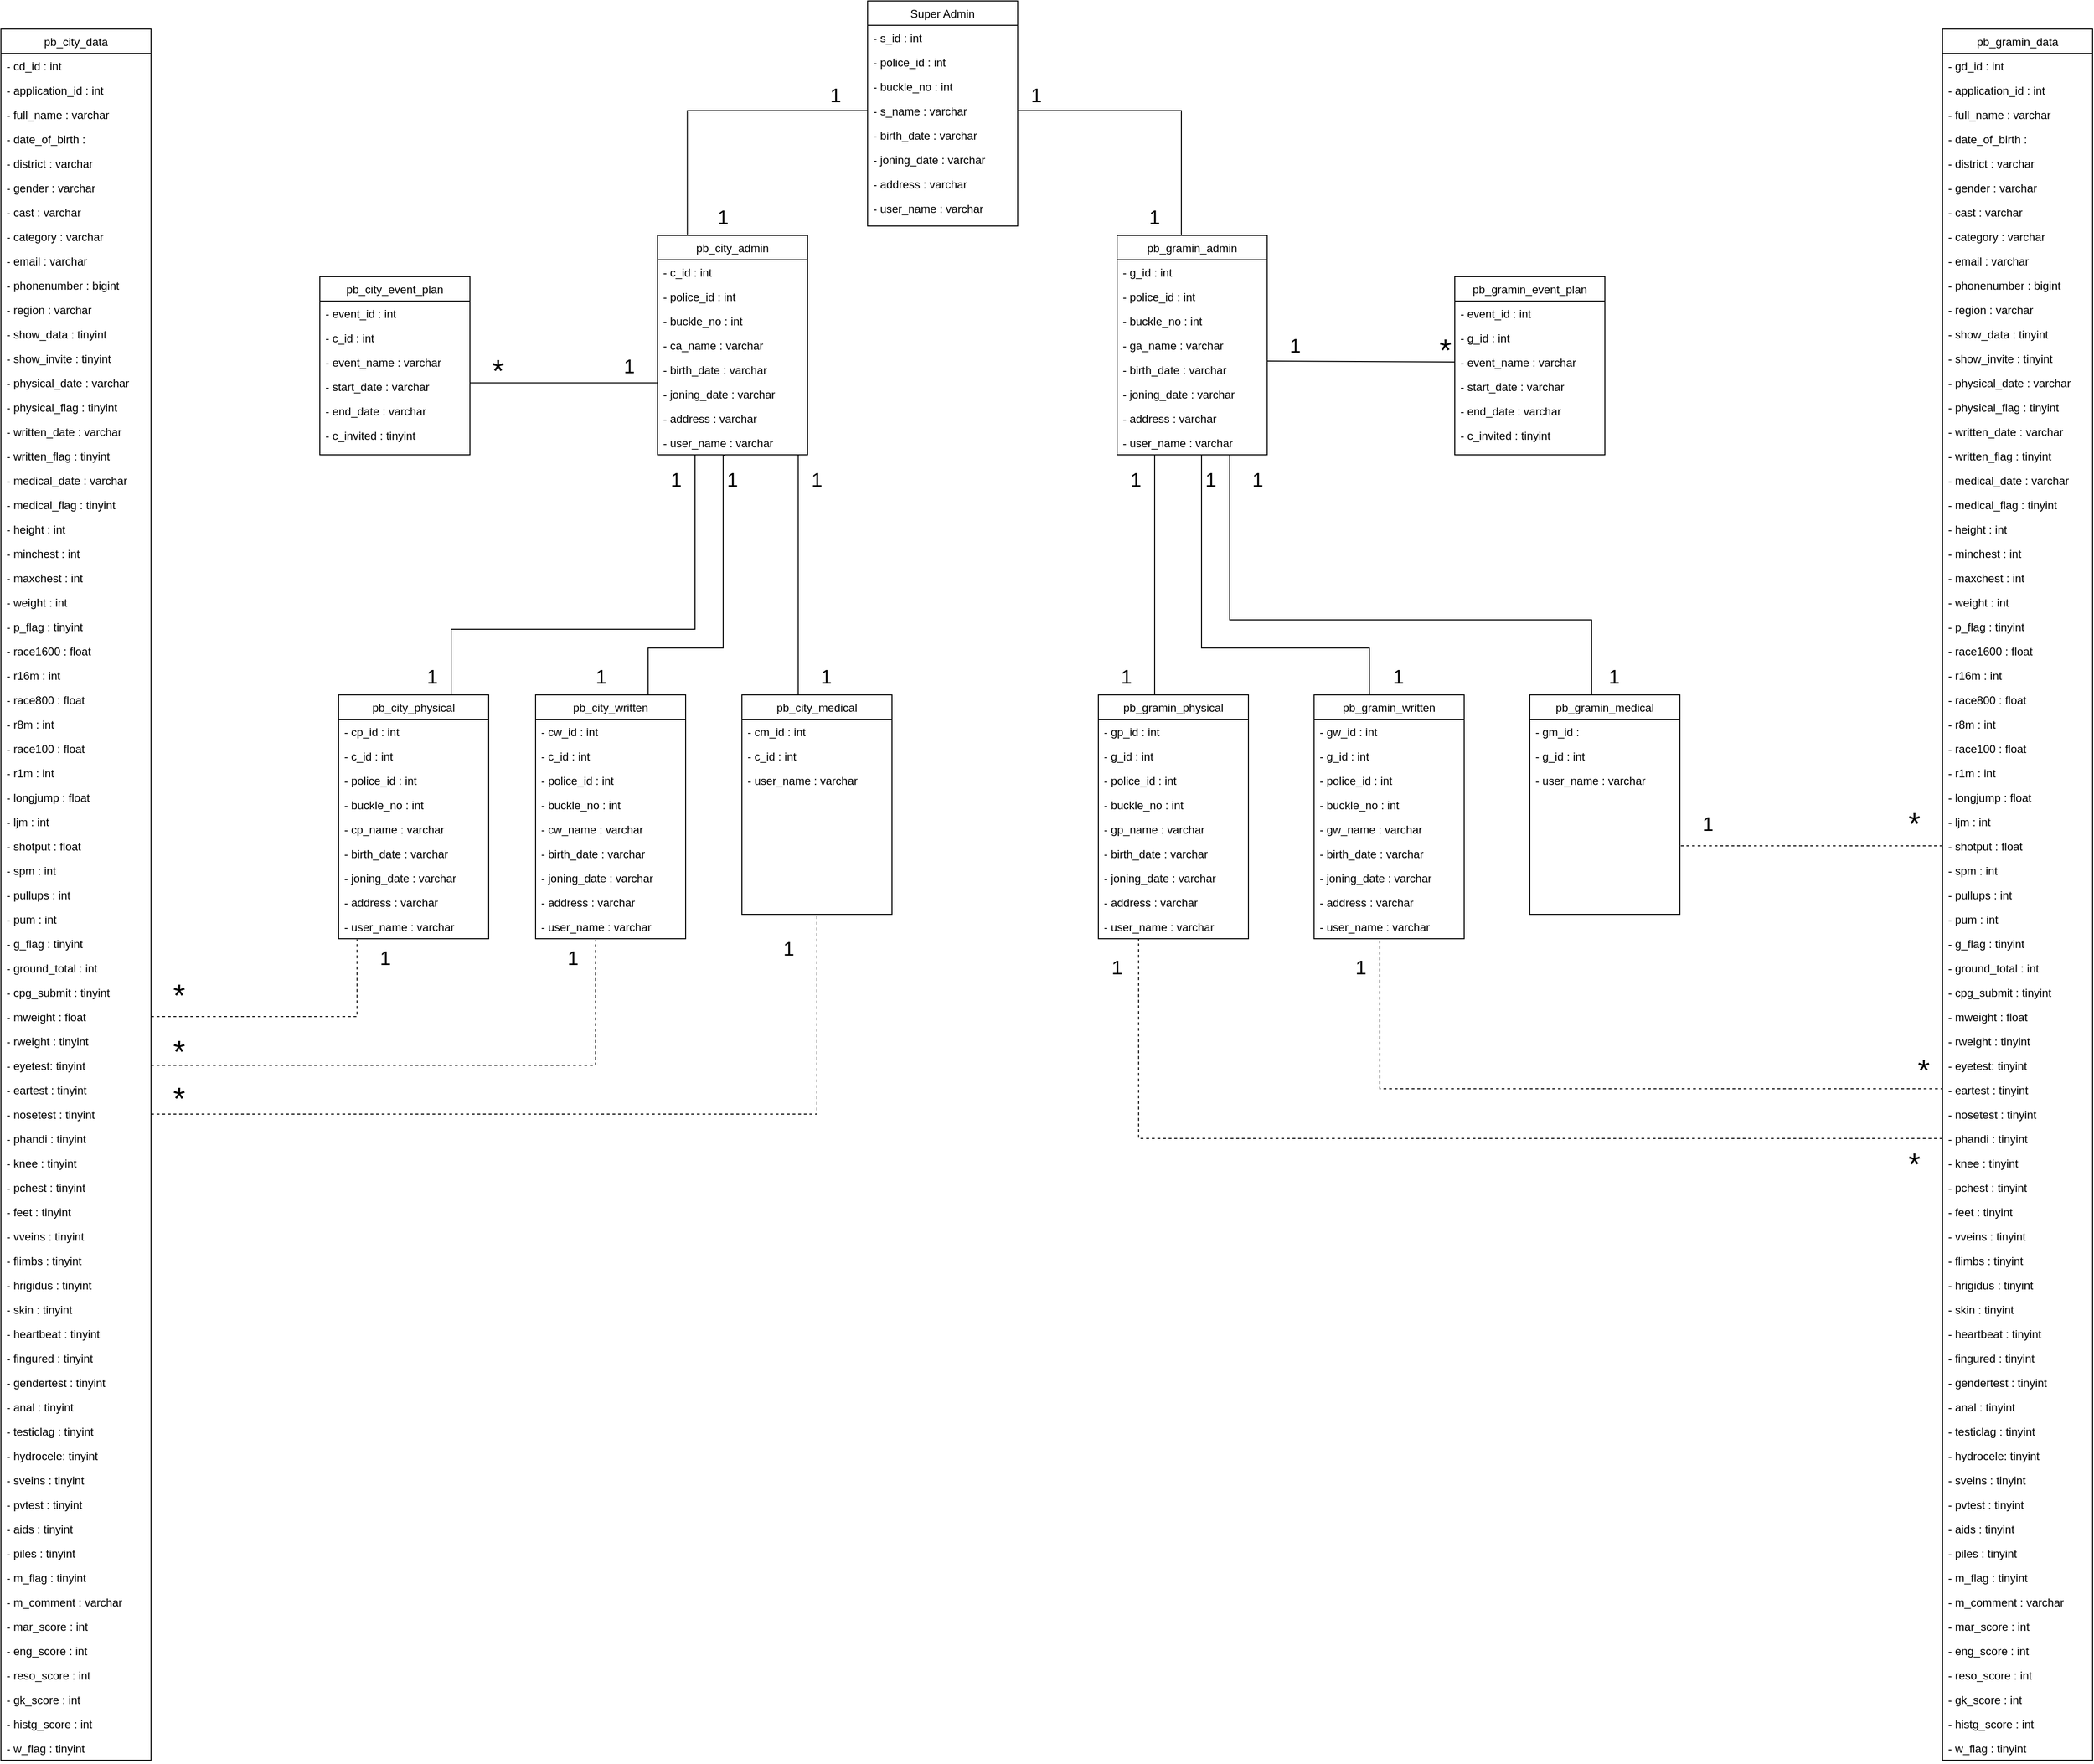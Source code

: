 <mxfile version="14.5.1" type="device"><diagram id="C5RBs43oDa-KdzZeNtuy" name="Page-1"><mxGraphModel dx="2173" dy="645" grid="1" gridSize="10" guides="1" tooltips="1" connect="1" arrows="1" fold="1" page="1" pageScale="1" pageWidth="827" pageHeight="1169" math="0" shadow="0"><root><mxCell id="WIyWlLk6GJQsqaUBKTNV-0"/><mxCell id="WIyWlLk6GJQsqaUBKTNV-1" parent="WIyWlLk6GJQsqaUBKTNV-0"/><mxCell id="zkfFHV4jXpPFQw0GAbJ--0" value="Super Admin" style="swimlane;fontStyle=0;align=center;verticalAlign=top;childLayout=stackLayout;horizontal=1;startSize=26;horizontalStack=0;resizeParent=1;resizeLast=0;collapsible=1;marginBottom=0;rounded=0;shadow=0;strokeWidth=1;" parent="WIyWlLk6GJQsqaUBKTNV-1" vertex="1"><mxGeometry x="334" y="50" width="160" height="240" as="geometry"><mxRectangle x="220" y="120" width="160" height="26" as="alternateBounds"/></mxGeometry></mxCell><mxCell id="zkfFHV4jXpPFQw0GAbJ--1" value="- s_id : int" style="text;align=left;verticalAlign=top;spacingLeft=4;spacingRight=4;overflow=hidden;rotatable=0;points=[[0,0.5],[1,0.5]];portConstraint=eastwest;" parent="zkfFHV4jXpPFQw0GAbJ--0" vertex="1"><mxGeometry y="26" width="160" height="26" as="geometry"/></mxCell><mxCell id="zkfFHV4jXpPFQw0GAbJ--2" value="- police_id : int" style="text;align=left;verticalAlign=top;spacingLeft=4;spacingRight=4;overflow=hidden;rotatable=0;points=[[0,0.5],[1,0.5]];portConstraint=eastwest;rounded=0;shadow=0;html=0;" parent="zkfFHV4jXpPFQw0GAbJ--0" vertex="1"><mxGeometry y="52" width="160" height="26" as="geometry"/></mxCell><mxCell id="zkfFHV4jXpPFQw0GAbJ--3" value="- buckle_no : int" style="text;align=left;verticalAlign=top;spacingLeft=4;spacingRight=4;overflow=hidden;rotatable=0;points=[[0,0.5],[1,0.5]];portConstraint=eastwest;rounded=0;shadow=0;html=0;" parent="zkfFHV4jXpPFQw0GAbJ--0" vertex="1"><mxGeometry y="78" width="160" height="26" as="geometry"/></mxCell><mxCell id="sav_L7N9xrcqf3nPgeOG-0" value="- s_name : varchar" style="text;align=left;verticalAlign=top;spacingLeft=4;spacingRight=4;overflow=hidden;rotatable=0;points=[[0,0.5],[1,0.5]];portConstraint=eastwest;" parent="zkfFHV4jXpPFQw0GAbJ--0" vertex="1"><mxGeometry y="104" width="160" height="26" as="geometry"/></mxCell><mxCell id="sav_L7N9xrcqf3nPgeOG-1" value="- birth_date : varchar" style="text;align=left;verticalAlign=top;spacingLeft=4;spacingRight=4;overflow=hidden;rotatable=0;points=[[0,0.5],[1,0.5]];portConstraint=eastwest;" parent="zkfFHV4jXpPFQw0GAbJ--0" vertex="1"><mxGeometry y="130" width="160" height="26" as="geometry"/></mxCell><mxCell id="sav_L7N9xrcqf3nPgeOG-2" value="- joning_date : varchar" style="text;align=left;verticalAlign=top;spacingLeft=4;spacingRight=4;overflow=hidden;rotatable=0;points=[[0,0.5],[1,0.5]];portConstraint=eastwest;" parent="zkfFHV4jXpPFQw0GAbJ--0" vertex="1"><mxGeometry y="156" width="160" height="26" as="geometry"/></mxCell><mxCell id="sav_L7N9xrcqf3nPgeOG-3" value="- address : varchar" style="text;align=left;verticalAlign=top;spacingLeft=4;spacingRight=4;overflow=hidden;rotatable=0;points=[[0,0.5],[1,0.5]];portConstraint=eastwest;" parent="zkfFHV4jXpPFQw0GAbJ--0" vertex="1"><mxGeometry y="182" width="160" height="26" as="geometry"/></mxCell><mxCell id="3OfUmUMA1P1Ybt5cIEJb-0" value="- user_name : varchar" style="text;align=left;verticalAlign=top;spacingLeft=4;spacingRight=4;overflow=hidden;rotatable=0;points=[[0,0.5],[1,0.5]];portConstraint=eastwest;" parent="zkfFHV4jXpPFQw0GAbJ--0" vertex="1"><mxGeometry y="208" width="160" height="26" as="geometry"/></mxCell><mxCell id="PqSC9JwsC3EcWJJ_D-Ow-7" style="edgeStyle=orthogonalEdgeStyle;rounded=0;orthogonalLoop=1;jettySize=auto;html=1;exitX=0.75;exitY=1;exitDx=0;exitDy=0;entryX=0.25;entryY=0;entryDx=0;entryDy=0;endArrow=none;endFill=0;" parent="WIyWlLk6GJQsqaUBKTNV-1" source="sav_L7N9xrcqf3nPgeOG-4" target="id4zL87kIp9hiqrs1-ft-47" edge="1"><mxGeometry relative="1" as="geometry"><Array as="points"><mxPoint x="260" y="534"/><mxPoint x="260" y="790"/></Array></mxGeometry></mxCell><mxCell id="sav_L7N9xrcqf3nPgeOG-4" value="pb_city_admin" style="swimlane;fontStyle=0;align=center;verticalAlign=top;childLayout=stackLayout;horizontal=1;startSize=26;horizontalStack=0;resizeParent=1;resizeLast=0;collapsible=1;marginBottom=0;rounded=0;shadow=0;strokeWidth=1;" parent="WIyWlLk6GJQsqaUBKTNV-1" vertex="1"><mxGeometry x="110" y="300" width="160" height="234" as="geometry"><mxRectangle x="220" y="120" width="160" height="26" as="alternateBounds"/></mxGeometry></mxCell><mxCell id="sav_L7N9xrcqf3nPgeOG-5" value="- c_id : int" style="text;align=left;verticalAlign=top;spacingLeft=4;spacingRight=4;overflow=hidden;rotatable=0;points=[[0,0.5],[1,0.5]];portConstraint=eastwest;" parent="sav_L7N9xrcqf3nPgeOG-4" vertex="1"><mxGeometry y="26" width="160" height="26" as="geometry"/></mxCell><mxCell id="sav_L7N9xrcqf3nPgeOG-6" value="- police_id : int" style="text;align=left;verticalAlign=top;spacingLeft=4;spacingRight=4;overflow=hidden;rotatable=0;points=[[0,0.5],[1,0.5]];portConstraint=eastwest;rounded=0;shadow=0;html=0;" parent="sav_L7N9xrcqf3nPgeOG-4" vertex="1"><mxGeometry y="52" width="160" height="26" as="geometry"/></mxCell><mxCell id="sav_L7N9xrcqf3nPgeOG-7" value="- buckle_no : int" style="text;align=left;verticalAlign=top;spacingLeft=4;spacingRight=4;overflow=hidden;rotatable=0;points=[[0,0.5],[1,0.5]];portConstraint=eastwest;rounded=0;shadow=0;html=0;" parent="sav_L7N9xrcqf3nPgeOG-4" vertex="1"><mxGeometry y="78" width="160" height="26" as="geometry"/></mxCell><mxCell id="sav_L7N9xrcqf3nPgeOG-8" value="- ca_name : varchar" style="text;align=left;verticalAlign=top;spacingLeft=4;spacingRight=4;overflow=hidden;rotatable=0;points=[[0,0.5],[1,0.5]];portConstraint=eastwest;" parent="sav_L7N9xrcqf3nPgeOG-4" vertex="1"><mxGeometry y="104" width="160" height="26" as="geometry"/></mxCell><mxCell id="sav_L7N9xrcqf3nPgeOG-9" value="- birth_date : varchar" style="text;align=left;verticalAlign=top;spacingLeft=4;spacingRight=4;overflow=hidden;rotatable=0;points=[[0,0.5],[1,0.5]];portConstraint=eastwest;" parent="sav_L7N9xrcqf3nPgeOG-4" vertex="1"><mxGeometry y="130" width="160" height="26" as="geometry"/></mxCell><mxCell id="sav_L7N9xrcqf3nPgeOG-10" value="- joning_date : varchar" style="text;align=left;verticalAlign=top;spacingLeft=4;spacingRight=4;overflow=hidden;rotatable=0;points=[[0,0.5],[1,0.5]];portConstraint=eastwest;" parent="sav_L7N9xrcqf3nPgeOG-4" vertex="1"><mxGeometry y="156" width="160" height="26" as="geometry"/></mxCell><mxCell id="sav_L7N9xrcqf3nPgeOG-11" value="- address : varchar" style="text;align=left;verticalAlign=top;spacingLeft=4;spacingRight=4;overflow=hidden;rotatable=0;points=[[0,0.5],[1,0.5]];portConstraint=eastwest;" parent="sav_L7N9xrcqf3nPgeOG-4" vertex="1"><mxGeometry y="182" width="160" height="26" as="geometry"/></mxCell><mxCell id="id4zL87kIp9hiqrs1-ft-89" value="- user_name : varchar" style="text;align=left;verticalAlign=top;spacingLeft=4;spacingRight=4;overflow=hidden;rotatable=0;points=[[0,0.5],[1,0.5]];portConstraint=eastwest;" parent="sav_L7N9xrcqf3nPgeOG-4" vertex="1"><mxGeometry y="208" width="160" height="26" as="geometry"/></mxCell><mxCell id="id4zL87kIp9hiqrs1-ft-8" value="pb_city_event_plan" style="swimlane;fontStyle=0;align=center;verticalAlign=top;childLayout=stackLayout;horizontal=1;startSize=26;horizontalStack=0;resizeParent=1;resizeLast=0;collapsible=1;marginBottom=0;rounded=0;shadow=0;strokeWidth=1;" parent="WIyWlLk6GJQsqaUBKTNV-1" vertex="1"><mxGeometry x="-250" y="344" width="160" height="190" as="geometry"><mxRectangle x="220" y="120" width="160" height="26" as="alternateBounds"/></mxGeometry></mxCell><mxCell id="id4zL87kIp9hiqrs1-ft-16" value="- event_id : int" style="text;align=left;verticalAlign=top;spacingLeft=4;spacingRight=4;overflow=hidden;rotatable=0;points=[[0,0.5],[1,0.5]];portConstraint=eastwest;" parent="id4zL87kIp9hiqrs1-ft-8" vertex="1"><mxGeometry y="26" width="160" height="26" as="geometry"/></mxCell><mxCell id="id4zL87kIp9hiqrs1-ft-9" value="- c_id : int" style="text;align=left;verticalAlign=top;spacingLeft=4;spacingRight=4;overflow=hidden;rotatable=0;points=[[0,0.5],[1,0.5]];portConstraint=eastwest;" parent="id4zL87kIp9hiqrs1-ft-8" vertex="1"><mxGeometry y="52" width="160" height="26" as="geometry"/></mxCell><mxCell id="id4zL87kIp9hiqrs1-ft-10" value="- event_name : varchar" style="text;align=left;verticalAlign=top;spacingLeft=4;spacingRight=4;overflow=hidden;rotatable=0;points=[[0,0.5],[1,0.5]];portConstraint=eastwest;rounded=0;shadow=0;html=0;" parent="id4zL87kIp9hiqrs1-ft-8" vertex="1"><mxGeometry y="78" width="160" height="26" as="geometry"/></mxCell><mxCell id="id4zL87kIp9hiqrs1-ft-11" value="- start_date : varchar" style="text;align=left;verticalAlign=top;spacingLeft=4;spacingRight=4;overflow=hidden;rotatable=0;points=[[0,0.5],[1,0.5]];portConstraint=eastwest;rounded=0;shadow=0;html=0;" parent="id4zL87kIp9hiqrs1-ft-8" vertex="1"><mxGeometry y="104" width="160" height="26" as="geometry"/></mxCell><mxCell id="id4zL87kIp9hiqrs1-ft-12" value="- end_date : varchar" style="text;align=left;verticalAlign=top;spacingLeft=4;spacingRight=4;overflow=hidden;rotatable=0;points=[[0,0.5],[1,0.5]];portConstraint=eastwest;" parent="id4zL87kIp9hiqrs1-ft-8" vertex="1"><mxGeometry y="130" width="160" height="26" as="geometry"/></mxCell><mxCell id="id4zL87kIp9hiqrs1-ft-13" value="- c_invited : tinyint" style="text;align=left;verticalAlign=top;spacingLeft=4;spacingRight=4;overflow=hidden;rotatable=0;points=[[0,0.5],[1,0.5]];portConstraint=eastwest;" parent="id4zL87kIp9hiqrs1-ft-8" vertex="1"><mxGeometry y="156" width="160" height="26" as="geometry"/></mxCell><mxCell id="id4zL87kIp9hiqrs1-ft-24" value="pb_city_data" style="swimlane;fontStyle=0;align=center;verticalAlign=top;childLayout=stackLayout;horizontal=1;startSize=26;horizontalStack=0;resizeParent=1;resizeLast=0;collapsible=1;marginBottom=0;rounded=0;shadow=0;strokeWidth=1;" parent="WIyWlLk6GJQsqaUBKTNV-1" vertex="1"><mxGeometry x="-590" y="80" width="160" height="1846" as="geometry"><mxRectangle x="220" y="120" width="160" height="26" as="alternateBounds"/></mxGeometry></mxCell><mxCell id="id4zL87kIp9hiqrs1-ft-25" value="- cd_id : int" style="text;align=left;verticalAlign=top;spacingLeft=4;spacingRight=4;overflow=hidden;rotatable=0;points=[[0,0.5],[1,0.5]];portConstraint=eastwest;" parent="id4zL87kIp9hiqrs1-ft-24" vertex="1"><mxGeometry y="26" width="160" height="26" as="geometry"/></mxCell><mxCell id="id4zL87kIp9hiqrs1-ft-26" value="- application_id : int" style="text;align=left;verticalAlign=top;spacingLeft=4;spacingRight=4;overflow=hidden;rotatable=0;points=[[0,0.5],[1,0.5]];portConstraint=eastwest;" parent="id4zL87kIp9hiqrs1-ft-24" vertex="1"><mxGeometry y="52" width="160" height="26" as="geometry"/></mxCell><mxCell id="id4zL87kIp9hiqrs1-ft-27" value="- full_name : varchar" style="text;align=left;verticalAlign=top;spacingLeft=4;spacingRight=4;overflow=hidden;rotatable=0;points=[[0,0.5],[1,0.5]];portConstraint=eastwest;rounded=0;shadow=0;html=0;" parent="id4zL87kIp9hiqrs1-ft-24" vertex="1"><mxGeometry y="78" width="160" height="26" as="geometry"/></mxCell><mxCell id="id4zL87kIp9hiqrs1-ft-28" value="- date_of_birth :" style="text;align=left;verticalAlign=top;spacingLeft=4;spacingRight=4;overflow=hidden;rotatable=0;points=[[0,0.5],[1,0.5]];portConstraint=eastwest;rounded=0;shadow=0;html=0;" parent="id4zL87kIp9hiqrs1-ft-24" vertex="1"><mxGeometry y="104" width="160" height="26" as="geometry"/></mxCell><mxCell id="id4zL87kIp9hiqrs1-ft-29" value="- district : varchar" style="text;align=left;verticalAlign=top;spacingLeft=4;spacingRight=4;overflow=hidden;rotatable=0;points=[[0,0.5],[1,0.5]];portConstraint=eastwest;" parent="id4zL87kIp9hiqrs1-ft-24" vertex="1"><mxGeometry y="130" width="160" height="26" as="geometry"/></mxCell><mxCell id="id4zL87kIp9hiqrs1-ft-73" value="- gender : varchar" style="text;align=left;verticalAlign=top;spacingLeft=4;spacingRight=4;overflow=hidden;rotatable=0;points=[[0,0.5],[1,0.5]];portConstraint=eastwest;" parent="id4zL87kIp9hiqrs1-ft-24" vertex="1"><mxGeometry y="156" width="160" height="26" as="geometry"/></mxCell><mxCell id="id4zL87kIp9hiqrs1-ft-74" value="- cast : varchar" style="text;align=left;verticalAlign=top;spacingLeft=4;spacingRight=4;overflow=hidden;rotatable=0;points=[[0,0.5],[1,0.5]];portConstraint=eastwest;" parent="id4zL87kIp9hiqrs1-ft-24" vertex="1"><mxGeometry y="182" width="160" height="26" as="geometry"/></mxCell><mxCell id="id4zL87kIp9hiqrs1-ft-30" value="- category : varchar" style="text;align=left;verticalAlign=top;spacingLeft=4;spacingRight=4;overflow=hidden;rotatable=0;points=[[0,0.5],[1,0.5]];portConstraint=eastwest;" parent="id4zL87kIp9hiqrs1-ft-24" vertex="1"><mxGeometry y="208" width="160" height="26" as="geometry"/></mxCell><mxCell id="id4zL87kIp9hiqrs1-ft-72" value="- email : varchar" style="text;align=left;verticalAlign=top;spacingLeft=4;spacingRight=4;overflow=hidden;rotatable=0;points=[[0,0.5],[1,0.5]];portConstraint=eastwest;" parent="id4zL87kIp9hiqrs1-ft-24" vertex="1"><mxGeometry y="234" width="160" height="26" as="geometry"/></mxCell><mxCell id="id4zL87kIp9hiqrs1-ft-71" value="- phonenumber : bigint" style="text;align=left;verticalAlign=top;spacingLeft=4;spacingRight=4;overflow=hidden;rotatable=0;points=[[0,0.5],[1,0.5]];portConstraint=eastwest;" parent="id4zL87kIp9hiqrs1-ft-24" vertex="1"><mxGeometry y="260" width="160" height="26" as="geometry"/></mxCell><mxCell id="id4zL87kIp9hiqrs1-ft-65" value="- region : varchar" style="text;align=left;verticalAlign=top;spacingLeft=4;spacingRight=4;overflow=hidden;rotatable=0;points=[[0,0.5],[1,0.5]];portConstraint=eastwest;" parent="id4zL87kIp9hiqrs1-ft-24" vertex="1"><mxGeometry y="286" width="160" height="26" as="geometry"/></mxCell><mxCell id="id4zL87kIp9hiqrs1-ft-67" value="- show_data : tinyint" style="text;align=left;verticalAlign=top;spacingLeft=4;spacingRight=4;overflow=hidden;rotatable=0;points=[[0,0.5],[1,0.5]];portConstraint=eastwest;" parent="id4zL87kIp9hiqrs1-ft-24" vertex="1"><mxGeometry y="312" width="160" height="26" as="geometry"/></mxCell><mxCell id="id4zL87kIp9hiqrs1-ft-68" value="- show_invite : tinyint" style="text;align=left;verticalAlign=top;spacingLeft=4;spacingRight=4;overflow=hidden;rotatable=0;points=[[0,0.5],[1,0.5]];portConstraint=eastwest;" parent="id4zL87kIp9hiqrs1-ft-24" vertex="1"><mxGeometry y="338" width="160" height="26" as="geometry"/></mxCell><mxCell id="id4zL87kIp9hiqrs1-ft-66" value="- physical_date : varchar" style="text;align=left;verticalAlign=top;spacingLeft=4;spacingRight=4;overflow=hidden;rotatable=0;points=[[0,0.5],[1,0.5]];portConstraint=eastwest;" parent="id4zL87kIp9hiqrs1-ft-24" vertex="1"><mxGeometry y="364" width="160" height="26" as="geometry"/></mxCell><mxCell id="id4zL87kIp9hiqrs1-ft-69" value="- physical_flag : tinyint" style="text;align=left;verticalAlign=top;spacingLeft=4;spacingRight=4;overflow=hidden;rotatable=0;points=[[0,0.5],[1,0.5]];portConstraint=eastwest;" parent="id4zL87kIp9hiqrs1-ft-24" vertex="1"><mxGeometry y="390" width="160" height="26" as="geometry"/></mxCell><mxCell id="id4zL87kIp9hiqrs1-ft-77" value="- written_date : varchar" style="text;align=left;verticalAlign=top;spacingLeft=4;spacingRight=4;overflow=hidden;rotatable=0;points=[[0,0.5],[1,0.5]];portConstraint=eastwest;" parent="id4zL87kIp9hiqrs1-ft-24" vertex="1"><mxGeometry y="416" width="160" height="26" as="geometry"/></mxCell><mxCell id="id4zL87kIp9hiqrs1-ft-81" value="- written_flag : tinyint" style="text;align=left;verticalAlign=top;spacingLeft=4;spacingRight=4;overflow=hidden;rotatable=0;points=[[0,0.5],[1,0.5]];portConstraint=eastwest;" parent="id4zL87kIp9hiqrs1-ft-24" vertex="1"><mxGeometry y="442" width="160" height="26" as="geometry"/></mxCell><mxCell id="id4zL87kIp9hiqrs1-ft-82" value="- medical_date : varchar" style="text;align=left;verticalAlign=top;spacingLeft=4;spacingRight=4;overflow=hidden;rotatable=0;points=[[0,0.5],[1,0.5]];portConstraint=eastwest;" parent="id4zL87kIp9hiqrs1-ft-24" vertex="1"><mxGeometry y="468" width="160" height="26" as="geometry"/></mxCell><mxCell id="id4zL87kIp9hiqrs1-ft-70" value="- medical_flag : tinyint" style="text;align=left;verticalAlign=top;spacingLeft=4;spacingRight=4;overflow=hidden;rotatable=0;points=[[0,0.5],[1,0.5]];portConstraint=eastwest;" parent="id4zL87kIp9hiqrs1-ft-24" vertex="1"><mxGeometry y="494" width="160" height="26" as="geometry"/></mxCell><mxCell id="id4zL87kIp9hiqrs1-ft-75" value="- height : int" style="text;align=left;verticalAlign=top;spacingLeft=4;spacingRight=4;overflow=hidden;rotatable=0;points=[[0,0.5],[1,0.5]];portConstraint=eastwest;" parent="id4zL87kIp9hiqrs1-ft-24" vertex="1"><mxGeometry y="520" width="160" height="26" as="geometry"/></mxCell><mxCell id="id4zL87kIp9hiqrs1-ft-76" value="- minchest : int" style="text;align=left;verticalAlign=top;spacingLeft=4;spacingRight=4;overflow=hidden;rotatable=0;points=[[0,0.5],[1,0.5]];portConstraint=eastwest;" parent="id4zL87kIp9hiqrs1-ft-24" vertex="1"><mxGeometry y="546" width="160" height="26" as="geometry"/></mxCell><mxCell id="id4zL87kIp9hiqrs1-ft-79" value="- maxchest : int" style="text;align=left;verticalAlign=top;spacingLeft=4;spacingRight=4;overflow=hidden;rotatable=0;points=[[0,0.5],[1,0.5]];portConstraint=eastwest;" parent="id4zL87kIp9hiqrs1-ft-24" vertex="1"><mxGeometry y="572" width="160" height="26" as="geometry"/></mxCell><mxCell id="id4zL87kIp9hiqrs1-ft-78" value="- weight : int" style="text;align=left;verticalAlign=top;spacingLeft=4;spacingRight=4;overflow=hidden;rotatable=0;points=[[0,0.5],[1,0.5]];portConstraint=eastwest;" parent="id4zL87kIp9hiqrs1-ft-24" vertex="1"><mxGeometry y="598" width="160" height="26" as="geometry"/></mxCell><mxCell id="id4zL87kIp9hiqrs1-ft-80" value="- p_flag : tinyint" style="text;align=left;verticalAlign=top;spacingLeft=4;spacingRight=4;overflow=hidden;rotatable=0;points=[[0,0.5],[1,0.5]];portConstraint=eastwest;" parent="id4zL87kIp9hiqrs1-ft-24" vertex="1"><mxGeometry y="624" width="160" height="26" as="geometry"/></mxCell><mxCell id="id4zL87kIp9hiqrs1-ft-114" value="- race1600 : float" style="text;align=left;verticalAlign=top;spacingLeft=4;spacingRight=4;overflow=hidden;rotatable=0;points=[[0,0.5],[1,0.5]];portConstraint=eastwest;" parent="id4zL87kIp9hiqrs1-ft-24" vertex="1"><mxGeometry y="650" width="160" height="26" as="geometry"/></mxCell><mxCell id="id4zL87kIp9hiqrs1-ft-113" value="- r16m : int" style="text;align=left;verticalAlign=top;spacingLeft=4;spacingRight=4;overflow=hidden;rotatable=0;points=[[0,0.5],[1,0.5]];portConstraint=eastwest;" parent="id4zL87kIp9hiqrs1-ft-24" vertex="1"><mxGeometry y="676" width="160" height="26" as="geometry"/></mxCell><mxCell id="id4zL87kIp9hiqrs1-ft-111" value="- race800 : float" style="text;align=left;verticalAlign=top;spacingLeft=4;spacingRight=4;overflow=hidden;rotatable=0;points=[[0,0.5],[1,0.5]];portConstraint=eastwest;" parent="id4zL87kIp9hiqrs1-ft-24" vertex="1"><mxGeometry y="702" width="160" height="26" as="geometry"/></mxCell><mxCell id="id4zL87kIp9hiqrs1-ft-91" value="- r8m : int" style="text;align=left;verticalAlign=top;spacingLeft=4;spacingRight=4;overflow=hidden;rotatable=0;points=[[0,0.5],[1,0.5]];portConstraint=eastwest;" parent="id4zL87kIp9hiqrs1-ft-24" vertex="1"><mxGeometry y="728" width="160" height="26" as="geometry"/></mxCell><mxCell id="id4zL87kIp9hiqrs1-ft-112" value="- race100 : float" style="text;align=left;verticalAlign=top;spacingLeft=4;spacingRight=4;overflow=hidden;rotatable=0;points=[[0,0.5],[1,0.5]];portConstraint=eastwest;" parent="id4zL87kIp9hiqrs1-ft-24" vertex="1"><mxGeometry y="754" width="160" height="26" as="geometry"/></mxCell><mxCell id="id4zL87kIp9hiqrs1-ft-108" value="- r1m : int" style="text;align=left;verticalAlign=top;spacingLeft=4;spacingRight=4;overflow=hidden;rotatable=0;points=[[0,0.5],[1,0.5]];portConstraint=eastwest;" parent="id4zL87kIp9hiqrs1-ft-24" vertex="1"><mxGeometry y="780" width="160" height="26" as="geometry"/></mxCell><mxCell id="id4zL87kIp9hiqrs1-ft-103" value="- longjump : float" style="text;align=left;verticalAlign=top;spacingLeft=4;spacingRight=4;overflow=hidden;rotatable=0;points=[[0,0.5],[1,0.5]];portConstraint=eastwest;" parent="id4zL87kIp9hiqrs1-ft-24" vertex="1"><mxGeometry y="806" width="160" height="26" as="geometry"/></mxCell><mxCell id="id4zL87kIp9hiqrs1-ft-92" value="- ljm : int" style="text;align=left;verticalAlign=top;spacingLeft=4;spacingRight=4;overflow=hidden;rotatable=0;points=[[0,0.5],[1,0.5]];portConstraint=eastwest;" parent="id4zL87kIp9hiqrs1-ft-24" vertex="1"><mxGeometry y="832" width="160" height="26" as="geometry"/></mxCell><mxCell id="id4zL87kIp9hiqrs1-ft-93" value="- shotput : float" style="text;align=left;verticalAlign=top;spacingLeft=4;spacingRight=4;overflow=hidden;rotatable=0;points=[[0,0.5],[1,0.5]];portConstraint=eastwest;" parent="id4zL87kIp9hiqrs1-ft-24" vertex="1"><mxGeometry y="858" width="160" height="26" as="geometry"/></mxCell><mxCell id="id4zL87kIp9hiqrs1-ft-94" value="- spm : int" style="text;align=left;verticalAlign=top;spacingLeft=4;spacingRight=4;overflow=hidden;rotatable=0;points=[[0,0.5],[1,0.5]];portConstraint=eastwest;" parent="id4zL87kIp9hiqrs1-ft-24" vertex="1"><mxGeometry y="884" width="160" height="26" as="geometry"/></mxCell><mxCell id="id4zL87kIp9hiqrs1-ft-95" value="- pullups : int" style="text;align=left;verticalAlign=top;spacingLeft=4;spacingRight=4;overflow=hidden;rotatable=0;points=[[0,0.5],[1,0.5]];portConstraint=eastwest;" parent="id4zL87kIp9hiqrs1-ft-24" vertex="1"><mxGeometry y="910" width="160" height="26" as="geometry"/></mxCell><mxCell id="id4zL87kIp9hiqrs1-ft-96" value="- pum : int" style="text;align=left;verticalAlign=top;spacingLeft=4;spacingRight=4;overflow=hidden;rotatable=0;points=[[0,0.5],[1,0.5]];portConstraint=eastwest;" parent="id4zL87kIp9hiqrs1-ft-24" vertex="1"><mxGeometry y="936" width="160" height="26" as="geometry"/></mxCell><mxCell id="id4zL87kIp9hiqrs1-ft-97" value="- g_flag : tinyint" style="text;align=left;verticalAlign=top;spacingLeft=4;spacingRight=4;overflow=hidden;rotatable=0;points=[[0,0.5],[1,0.5]];portConstraint=eastwest;" parent="id4zL87kIp9hiqrs1-ft-24" vertex="1"><mxGeometry y="962" width="160" height="26" as="geometry"/></mxCell><mxCell id="id4zL87kIp9hiqrs1-ft-98" value="- ground_total : int" style="text;align=left;verticalAlign=top;spacingLeft=4;spacingRight=4;overflow=hidden;rotatable=0;points=[[0,0.5],[1,0.5]];portConstraint=eastwest;" parent="id4zL87kIp9hiqrs1-ft-24" vertex="1"><mxGeometry y="988" width="160" height="26" as="geometry"/></mxCell><mxCell id="id4zL87kIp9hiqrs1-ft-102" value="- cpg_submit : tinyint" style="text;align=left;verticalAlign=top;spacingLeft=4;spacingRight=4;overflow=hidden;rotatable=0;points=[[0,0.5],[1,0.5]];portConstraint=eastwest;" parent="id4zL87kIp9hiqrs1-ft-24" vertex="1"><mxGeometry y="1014" width="160" height="26" as="geometry"/></mxCell><mxCell id="id4zL87kIp9hiqrs1-ft-101" value="- mweight : float" style="text;align=left;verticalAlign=top;spacingLeft=4;spacingRight=4;overflow=hidden;rotatable=0;points=[[0,0.5],[1,0.5]];portConstraint=eastwest;" parent="id4zL87kIp9hiqrs1-ft-24" vertex="1"><mxGeometry y="1040" width="160" height="26" as="geometry"/></mxCell><mxCell id="id4zL87kIp9hiqrs1-ft-100" value="- rweight : tinyint" style="text;align=left;verticalAlign=top;spacingLeft=4;spacingRight=4;overflow=hidden;rotatable=0;points=[[0,0.5],[1,0.5]];portConstraint=eastwest;" parent="id4zL87kIp9hiqrs1-ft-24" vertex="1"><mxGeometry y="1066" width="160" height="26" as="geometry"/></mxCell><mxCell id="id4zL87kIp9hiqrs1-ft-99" value="- eyetest: tinyint" style="text;align=left;verticalAlign=top;spacingLeft=4;spacingRight=4;overflow=hidden;rotatable=0;points=[[0,0.5],[1,0.5]];portConstraint=eastwest;" parent="id4zL87kIp9hiqrs1-ft-24" vertex="1"><mxGeometry y="1092" width="160" height="26" as="geometry"/></mxCell><mxCell id="id4zL87kIp9hiqrs1-ft-104" value="- eartest : tinyint" style="text;align=left;verticalAlign=top;spacingLeft=4;spacingRight=4;overflow=hidden;rotatable=0;points=[[0,0.5],[1,0.5]];portConstraint=eastwest;" parent="id4zL87kIp9hiqrs1-ft-24" vertex="1"><mxGeometry y="1118" width="160" height="26" as="geometry"/></mxCell><mxCell id="id4zL87kIp9hiqrs1-ft-106" value="- nosetest : tinyint" style="text;align=left;verticalAlign=top;spacingLeft=4;spacingRight=4;overflow=hidden;rotatable=0;points=[[0,0.5],[1,0.5]];portConstraint=eastwest;" parent="id4zL87kIp9hiqrs1-ft-24" vertex="1"><mxGeometry y="1144" width="160" height="26" as="geometry"/></mxCell><mxCell id="id4zL87kIp9hiqrs1-ft-105" value="- phandi : tinyint" style="text;align=left;verticalAlign=top;spacingLeft=4;spacingRight=4;overflow=hidden;rotatable=0;points=[[0,0.5],[1,0.5]];portConstraint=eastwest;" parent="id4zL87kIp9hiqrs1-ft-24" vertex="1"><mxGeometry y="1170" width="160" height="26" as="geometry"/></mxCell><mxCell id="id4zL87kIp9hiqrs1-ft-107" value="- knee : tinyint" style="text;align=left;verticalAlign=top;spacingLeft=4;spacingRight=4;overflow=hidden;rotatable=0;points=[[0,0.5],[1,0.5]];portConstraint=eastwest;" parent="id4zL87kIp9hiqrs1-ft-24" vertex="1"><mxGeometry y="1196" width="160" height="26" as="geometry"/></mxCell><mxCell id="id4zL87kIp9hiqrs1-ft-109" value="- pchest : tinyint" style="text;align=left;verticalAlign=top;spacingLeft=4;spacingRight=4;overflow=hidden;rotatable=0;points=[[0,0.5],[1,0.5]];portConstraint=eastwest;" parent="id4zL87kIp9hiqrs1-ft-24" vertex="1"><mxGeometry y="1222" width="160" height="26" as="geometry"/></mxCell><mxCell id="id4zL87kIp9hiqrs1-ft-110" value="- feet : tinyint" style="text;align=left;verticalAlign=top;spacingLeft=4;spacingRight=4;overflow=hidden;rotatable=0;points=[[0,0.5],[1,0.5]];portConstraint=eastwest;" parent="id4zL87kIp9hiqrs1-ft-24" vertex="1"><mxGeometry y="1248" width="160" height="26" as="geometry"/></mxCell><mxCell id="id4zL87kIp9hiqrs1-ft-115" value="- vveins : tinyint" style="text;align=left;verticalAlign=top;spacingLeft=4;spacingRight=4;overflow=hidden;rotatable=0;points=[[0,0.5],[1,0.5]];portConstraint=eastwest;" parent="id4zL87kIp9hiqrs1-ft-24" vertex="1"><mxGeometry y="1274" width="160" height="26" as="geometry"/></mxCell><mxCell id="id4zL87kIp9hiqrs1-ft-132" value="- flimbs : tinyint" style="text;align=left;verticalAlign=top;spacingLeft=4;spacingRight=4;overflow=hidden;rotatable=0;points=[[0,0.5],[1,0.5]];portConstraint=eastwest;" parent="id4zL87kIp9hiqrs1-ft-24" vertex="1"><mxGeometry y="1300" width="160" height="26" as="geometry"/></mxCell><mxCell id="id4zL87kIp9hiqrs1-ft-131" value="- hrigidus : tinyint" style="text;align=left;verticalAlign=top;spacingLeft=4;spacingRight=4;overflow=hidden;rotatable=0;points=[[0,0.5],[1,0.5]];portConstraint=eastwest;" parent="id4zL87kIp9hiqrs1-ft-24" vertex="1"><mxGeometry y="1326" width="160" height="26" as="geometry"/></mxCell><mxCell id="id4zL87kIp9hiqrs1-ft-130" value="- skin : tinyint" style="text;align=left;verticalAlign=top;spacingLeft=4;spacingRight=4;overflow=hidden;rotatable=0;points=[[0,0.5],[1,0.5]];portConstraint=eastwest;" parent="id4zL87kIp9hiqrs1-ft-24" vertex="1"><mxGeometry y="1352" width="160" height="26" as="geometry"/></mxCell><mxCell id="id4zL87kIp9hiqrs1-ft-129" value="- heartbeat : tinyint" style="text;align=left;verticalAlign=top;spacingLeft=4;spacingRight=4;overflow=hidden;rotatable=0;points=[[0,0.5],[1,0.5]];portConstraint=eastwest;" parent="id4zL87kIp9hiqrs1-ft-24" vertex="1"><mxGeometry y="1378" width="160" height="26" as="geometry"/></mxCell><mxCell id="id4zL87kIp9hiqrs1-ft-128" value="- fingured : tinyint" style="text;align=left;verticalAlign=top;spacingLeft=4;spacingRight=4;overflow=hidden;rotatable=0;points=[[0,0.5],[1,0.5]];portConstraint=eastwest;" parent="id4zL87kIp9hiqrs1-ft-24" vertex="1"><mxGeometry y="1404" width="160" height="26" as="geometry"/></mxCell><mxCell id="id4zL87kIp9hiqrs1-ft-127" value="- gendertest : tinyint" style="text;align=left;verticalAlign=top;spacingLeft=4;spacingRight=4;overflow=hidden;rotatable=0;points=[[0,0.5],[1,0.5]];portConstraint=eastwest;" parent="id4zL87kIp9hiqrs1-ft-24" vertex="1"><mxGeometry y="1430" width="160" height="26" as="geometry"/></mxCell><mxCell id="id4zL87kIp9hiqrs1-ft-126" value="- anal : tinyint" style="text;align=left;verticalAlign=top;spacingLeft=4;spacingRight=4;overflow=hidden;rotatable=0;points=[[0,0.5],[1,0.5]];portConstraint=eastwest;" parent="id4zL87kIp9hiqrs1-ft-24" vertex="1"><mxGeometry y="1456" width="160" height="26" as="geometry"/></mxCell><mxCell id="id4zL87kIp9hiqrs1-ft-125" value="- testiclag : tinyint" style="text;align=left;verticalAlign=top;spacingLeft=4;spacingRight=4;overflow=hidden;rotatable=0;points=[[0,0.5],[1,0.5]];portConstraint=eastwest;" parent="id4zL87kIp9hiqrs1-ft-24" vertex="1"><mxGeometry y="1482" width="160" height="26" as="geometry"/></mxCell><mxCell id="id4zL87kIp9hiqrs1-ft-124" value="- hydrocele: tinyint" style="text;align=left;verticalAlign=top;spacingLeft=4;spacingRight=4;overflow=hidden;rotatable=0;points=[[0,0.5],[1,0.5]];portConstraint=eastwest;" parent="id4zL87kIp9hiqrs1-ft-24" vertex="1"><mxGeometry y="1508" width="160" height="26" as="geometry"/></mxCell><mxCell id="id4zL87kIp9hiqrs1-ft-123" value="- sveins : tinyint" style="text;align=left;verticalAlign=top;spacingLeft=4;spacingRight=4;overflow=hidden;rotatable=0;points=[[0,0.5],[1,0.5]];portConstraint=eastwest;" parent="id4zL87kIp9hiqrs1-ft-24" vertex="1"><mxGeometry y="1534" width="160" height="26" as="geometry"/></mxCell><mxCell id="id4zL87kIp9hiqrs1-ft-122" value="- pvtest : tinyint" style="text;align=left;verticalAlign=top;spacingLeft=4;spacingRight=4;overflow=hidden;rotatable=0;points=[[0,0.5],[1,0.5]];portConstraint=eastwest;" parent="id4zL87kIp9hiqrs1-ft-24" vertex="1"><mxGeometry y="1560" width="160" height="26" as="geometry"/></mxCell><mxCell id="id4zL87kIp9hiqrs1-ft-133" value="- aids : tinyint" style="text;align=left;verticalAlign=top;spacingLeft=4;spacingRight=4;overflow=hidden;rotatable=0;points=[[0,0.5],[1,0.5]];portConstraint=eastwest;" parent="id4zL87kIp9hiqrs1-ft-24" vertex="1"><mxGeometry y="1586" width="160" height="26" as="geometry"/></mxCell><mxCell id="id4zL87kIp9hiqrs1-ft-121" value="- piles : tinyint" style="text;align=left;verticalAlign=top;spacingLeft=4;spacingRight=4;overflow=hidden;rotatable=0;points=[[0,0.5],[1,0.5]];portConstraint=eastwest;" parent="id4zL87kIp9hiqrs1-ft-24" vertex="1"><mxGeometry y="1612" width="160" height="26" as="geometry"/></mxCell><mxCell id="id4zL87kIp9hiqrs1-ft-120" value="- m_flag : tinyint" style="text;align=left;verticalAlign=top;spacingLeft=4;spacingRight=4;overflow=hidden;rotatable=0;points=[[0,0.5],[1,0.5]];portConstraint=eastwest;" parent="id4zL87kIp9hiqrs1-ft-24" vertex="1"><mxGeometry y="1638" width="160" height="26" as="geometry"/></mxCell><mxCell id="id4zL87kIp9hiqrs1-ft-119" value="- m_comment : varchar" style="text;align=left;verticalAlign=top;spacingLeft=4;spacingRight=4;overflow=hidden;rotatable=0;points=[[0,0.5],[1,0.5]];portConstraint=eastwest;" parent="id4zL87kIp9hiqrs1-ft-24" vertex="1"><mxGeometry y="1664" width="160" height="26" as="geometry"/></mxCell><mxCell id="id4zL87kIp9hiqrs1-ft-118" value="- mar_score : int" style="text;align=left;verticalAlign=top;spacingLeft=4;spacingRight=4;overflow=hidden;rotatable=0;points=[[0,0.5],[1,0.5]];portConstraint=eastwest;" parent="id4zL87kIp9hiqrs1-ft-24" vertex="1"><mxGeometry y="1690" width="160" height="26" as="geometry"/></mxCell><mxCell id="id4zL87kIp9hiqrs1-ft-134" value="- eng_score : int" style="text;align=left;verticalAlign=top;spacingLeft=4;spacingRight=4;overflow=hidden;rotatable=0;points=[[0,0.5],[1,0.5]];portConstraint=eastwest;" parent="id4zL87kIp9hiqrs1-ft-24" vertex="1"><mxGeometry y="1716" width="160" height="26" as="geometry"/></mxCell><mxCell id="id4zL87kIp9hiqrs1-ft-117" value="- reso_score : int" style="text;align=left;verticalAlign=top;spacingLeft=4;spacingRight=4;overflow=hidden;rotatable=0;points=[[0,0.5],[1,0.5]];portConstraint=eastwest;" parent="id4zL87kIp9hiqrs1-ft-24" vertex="1"><mxGeometry y="1742" width="160" height="26" as="geometry"/></mxCell><mxCell id="id4zL87kIp9hiqrs1-ft-116" value="- gk_score : int" style="text;align=left;verticalAlign=top;spacingLeft=4;spacingRight=4;overflow=hidden;rotatable=0;points=[[0,0.5],[1,0.5]];portConstraint=eastwest;" parent="id4zL87kIp9hiqrs1-ft-24" vertex="1"><mxGeometry y="1768" width="160" height="26" as="geometry"/></mxCell><mxCell id="id4zL87kIp9hiqrs1-ft-137" value="- histg_score : int" style="text;align=left;verticalAlign=top;spacingLeft=4;spacingRight=4;overflow=hidden;rotatable=0;points=[[0,0.5],[1,0.5]];portConstraint=eastwest;" parent="id4zL87kIp9hiqrs1-ft-24" vertex="1"><mxGeometry y="1794" width="160" height="26" as="geometry"/></mxCell><mxCell id="id4zL87kIp9hiqrs1-ft-136" value="- w_flag : tinyint" style="text;align=left;verticalAlign=top;spacingLeft=4;spacingRight=4;overflow=hidden;rotatable=0;points=[[0,0.5],[1,0.5]];portConstraint=eastwest;" parent="id4zL87kIp9hiqrs1-ft-24" vertex="1"><mxGeometry y="1820" width="160" height="26" as="geometry"/></mxCell><mxCell id="PqSC9JwsC3EcWJJ_D-Ow-10" style="edgeStyle=orthogonalEdgeStyle;rounded=0;orthogonalLoop=1;jettySize=auto;html=1;exitX=0.75;exitY=0;exitDx=0;exitDy=0;entryX=0.25;entryY=1;entryDx=0;entryDy=0;endArrow=none;endFill=0;" parent="WIyWlLk6GJQsqaUBKTNV-1" source="id4zL87kIp9hiqrs1-ft-38" target="sav_L7N9xrcqf3nPgeOG-4" edge="1"><mxGeometry relative="1" as="geometry"><Array as="points"><mxPoint x="-110" y="720"/><mxPoint x="150" y="720"/></Array></mxGeometry></mxCell><mxCell id="id4zL87kIp9hiqrs1-ft-38" value="pb_city_physical" style="swimlane;fontStyle=0;align=center;verticalAlign=top;childLayout=stackLayout;horizontal=1;startSize=26;horizontalStack=0;resizeParent=1;resizeLast=0;collapsible=1;marginBottom=0;rounded=0;shadow=0;strokeWidth=1;" parent="WIyWlLk6GJQsqaUBKTNV-1" vertex="1"><mxGeometry x="-230" y="790" width="160" height="260" as="geometry"><mxRectangle x="220" y="120" width="160" height="26" as="alternateBounds"/></mxGeometry></mxCell><mxCell id="id4zL87kIp9hiqrs1-ft-46" value="- cp_id : int" style="text;align=left;verticalAlign=top;spacingLeft=4;spacingRight=4;overflow=hidden;rotatable=0;points=[[0,0.5],[1,0.5]];portConstraint=eastwest;" parent="id4zL87kIp9hiqrs1-ft-38" vertex="1"><mxGeometry y="26" width="160" height="26" as="geometry"/></mxCell><mxCell id="id4zL87kIp9hiqrs1-ft-39" value="- c_id : int" style="text;align=left;verticalAlign=top;spacingLeft=4;spacingRight=4;overflow=hidden;rotatable=0;points=[[0,0.5],[1,0.5]];portConstraint=eastwest;" parent="id4zL87kIp9hiqrs1-ft-38" vertex="1"><mxGeometry y="52" width="160" height="26" as="geometry"/></mxCell><mxCell id="id4zL87kIp9hiqrs1-ft-40" value="- police_id : int" style="text;align=left;verticalAlign=top;spacingLeft=4;spacingRight=4;overflow=hidden;rotatable=0;points=[[0,0.5],[1,0.5]];portConstraint=eastwest;rounded=0;shadow=0;html=0;" parent="id4zL87kIp9hiqrs1-ft-38" vertex="1"><mxGeometry y="78" width="160" height="26" as="geometry"/></mxCell><mxCell id="id4zL87kIp9hiqrs1-ft-41" value="- buckle_no : int" style="text;align=left;verticalAlign=top;spacingLeft=4;spacingRight=4;overflow=hidden;rotatable=0;points=[[0,0.5],[1,0.5]];portConstraint=eastwest;rounded=0;shadow=0;html=0;" parent="id4zL87kIp9hiqrs1-ft-38" vertex="1"><mxGeometry y="104" width="160" height="26" as="geometry"/></mxCell><mxCell id="id4zL87kIp9hiqrs1-ft-42" value="- cp_name : varchar" style="text;align=left;verticalAlign=top;spacingLeft=4;spacingRight=4;overflow=hidden;rotatable=0;points=[[0,0.5],[1,0.5]];portConstraint=eastwest;" parent="id4zL87kIp9hiqrs1-ft-38" vertex="1"><mxGeometry y="130" width="160" height="26" as="geometry"/></mxCell><mxCell id="id4zL87kIp9hiqrs1-ft-43" value="- birth_date : varchar" style="text;align=left;verticalAlign=top;spacingLeft=4;spacingRight=4;overflow=hidden;rotatable=0;points=[[0,0.5],[1,0.5]];portConstraint=eastwest;" parent="id4zL87kIp9hiqrs1-ft-38" vertex="1"><mxGeometry y="156" width="160" height="26" as="geometry"/></mxCell><mxCell id="id4zL87kIp9hiqrs1-ft-44" value="- joning_date : varchar" style="text;align=left;verticalAlign=top;spacingLeft=4;spacingRight=4;overflow=hidden;rotatable=0;points=[[0,0.5],[1,0.5]];portConstraint=eastwest;" parent="id4zL87kIp9hiqrs1-ft-38" vertex="1"><mxGeometry y="182" width="160" height="26" as="geometry"/></mxCell><mxCell id="id4zL87kIp9hiqrs1-ft-84" value="- address : varchar" style="text;align=left;verticalAlign=top;spacingLeft=4;spacingRight=4;overflow=hidden;rotatable=0;points=[[0,0.5],[1,0.5]];portConstraint=eastwest;" parent="id4zL87kIp9hiqrs1-ft-38" vertex="1"><mxGeometry y="208" width="160" height="26" as="geometry"/></mxCell><mxCell id="id4zL87kIp9hiqrs1-ft-87" value="- user_name : varchar" style="text;align=left;verticalAlign=top;spacingLeft=4;spacingRight=4;overflow=hidden;rotatable=0;points=[[0,0.5],[1,0.5]];portConstraint=eastwest;" parent="id4zL87kIp9hiqrs1-ft-38" vertex="1"><mxGeometry y="234" width="160" height="26" as="geometry"/></mxCell><mxCell id="id4zL87kIp9hiqrs1-ft-47" value="pb_city_medical" style="swimlane;fontStyle=0;align=center;verticalAlign=top;childLayout=stackLayout;horizontal=1;startSize=26;horizontalStack=0;resizeParent=1;resizeLast=0;collapsible=1;marginBottom=0;rounded=0;shadow=0;strokeWidth=1;" parent="WIyWlLk6GJQsqaUBKTNV-1" vertex="1"><mxGeometry x="200" y="790" width="160" height="234" as="geometry"><mxRectangle x="220" y="120" width="160" height="26" as="alternateBounds"/></mxGeometry></mxCell><mxCell id="id4zL87kIp9hiqrs1-ft-48" value="- cm_id : int" style="text;align=left;verticalAlign=top;spacingLeft=4;spacingRight=4;overflow=hidden;rotatable=0;points=[[0,0.5],[1,0.5]];portConstraint=eastwest;" parent="id4zL87kIp9hiqrs1-ft-47" vertex="1"><mxGeometry y="26" width="160" height="26" as="geometry"/></mxCell><mxCell id="id4zL87kIp9hiqrs1-ft-49" value="- c_id : int" style="text;align=left;verticalAlign=top;spacingLeft=4;spacingRight=4;overflow=hidden;rotatable=0;points=[[0,0.5],[1,0.5]];portConstraint=eastwest;" parent="id4zL87kIp9hiqrs1-ft-47" vertex="1"><mxGeometry y="52" width="160" height="26" as="geometry"/></mxCell><mxCell id="id4zL87kIp9hiqrs1-ft-88" value="- user_name : varchar" style="text;align=left;verticalAlign=top;spacingLeft=4;spacingRight=4;overflow=hidden;rotatable=0;points=[[0,0.5],[1,0.5]];portConstraint=eastwest;" parent="id4zL87kIp9hiqrs1-ft-47" vertex="1"><mxGeometry y="78" width="160" height="26" as="geometry"/></mxCell><mxCell id="PqSC9JwsC3EcWJJ_D-Ow-8" style="edgeStyle=orthogonalEdgeStyle;rounded=0;orthogonalLoop=1;jettySize=auto;html=1;exitX=0.75;exitY=0;exitDx=0;exitDy=0;entryX=0.451;entryY=1.026;entryDx=0;entryDy=0;entryPerimeter=0;endArrow=none;endFill=0;" parent="WIyWlLk6GJQsqaUBKTNV-1" source="id4zL87kIp9hiqrs1-ft-56" target="id4zL87kIp9hiqrs1-ft-89" edge="1"><mxGeometry relative="1" as="geometry"><Array as="points"><mxPoint x="100" y="740"/><mxPoint x="180" y="740"/><mxPoint x="180" y="535"/></Array></mxGeometry></mxCell><mxCell id="id4zL87kIp9hiqrs1-ft-56" value="pb_city_written" style="swimlane;fontStyle=0;align=center;verticalAlign=top;childLayout=stackLayout;horizontal=1;startSize=26;horizontalStack=0;resizeParent=1;resizeLast=0;collapsible=1;marginBottom=0;rounded=0;shadow=0;strokeWidth=1;" parent="WIyWlLk6GJQsqaUBKTNV-1" vertex="1"><mxGeometry x="-20" y="790" width="160" height="260" as="geometry"><mxRectangle x="220" y="120" width="160" height="26" as="alternateBounds"/></mxGeometry></mxCell><mxCell id="id4zL87kIp9hiqrs1-ft-57" value="- cw_id : int" style="text;align=left;verticalAlign=top;spacingLeft=4;spacingRight=4;overflow=hidden;rotatable=0;points=[[0,0.5],[1,0.5]];portConstraint=eastwest;" parent="id4zL87kIp9hiqrs1-ft-56" vertex="1"><mxGeometry y="26" width="160" height="26" as="geometry"/></mxCell><mxCell id="id4zL87kIp9hiqrs1-ft-58" value="- c_id : int" style="text;align=left;verticalAlign=top;spacingLeft=4;spacingRight=4;overflow=hidden;rotatable=0;points=[[0,0.5],[1,0.5]];portConstraint=eastwest;" parent="id4zL87kIp9hiqrs1-ft-56" vertex="1"><mxGeometry y="52" width="160" height="26" as="geometry"/></mxCell><mxCell id="id4zL87kIp9hiqrs1-ft-59" value="- police_id : int" style="text;align=left;verticalAlign=top;spacingLeft=4;spacingRight=4;overflow=hidden;rotatable=0;points=[[0,0.5],[1,0.5]];portConstraint=eastwest;rounded=0;shadow=0;html=0;" parent="id4zL87kIp9hiqrs1-ft-56" vertex="1"><mxGeometry y="78" width="160" height="26" as="geometry"/></mxCell><mxCell id="id4zL87kIp9hiqrs1-ft-60" value="- buckle_no : int" style="text;align=left;verticalAlign=top;spacingLeft=4;spacingRight=4;overflow=hidden;rotatable=0;points=[[0,0.5],[1,0.5]];portConstraint=eastwest;rounded=0;shadow=0;html=0;" parent="id4zL87kIp9hiqrs1-ft-56" vertex="1"><mxGeometry y="104" width="160" height="26" as="geometry"/></mxCell><mxCell id="id4zL87kIp9hiqrs1-ft-61" value="- cw_name : varchar" style="text;align=left;verticalAlign=top;spacingLeft=4;spacingRight=4;overflow=hidden;rotatable=0;points=[[0,0.5],[1,0.5]];portConstraint=eastwest;" parent="id4zL87kIp9hiqrs1-ft-56" vertex="1"><mxGeometry y="130" width="160" height="26" as="geometry"/></mxCell><mxCell id="id4zL87kIp9hiqrs1-ft-62" value="- birth_date : varchar" style="text;align=left;verticalAlign=top;spacingLeft=4;spacingRight=4;overflow=hidden;rotatable=0;points=[[0,0.5],[1,0.5]];portConstraint=eastwest;" parent="id4zL87kIp9hiqrs1-ft-56" vertex="1"><mxGeometry y="156" width="160" height="26" as="geometry"/></mxCell><mxCell id="id4zL87kIp9hiqrs1-ft-63" value="- joning_date : varchar" style="text;align=left;verticalAlign=top;spacingLeft=4;spacingRight=4;overflow=hidden;rotatable=0;points=[[0,0.5],[1,0.5]];portConstraint=eastwest;" parent="id4zL87kIp9hiqrs1-ft-56" vertex="1"><mxGeometry y="182" width="160" height="26" as="geometry"/></mxCell><mxCell id="id4zL87kIp9hiqrs1-ft-64" value="- address : varchar" style="text;align=left;verticalAlign=top;spacingLeft=4;spacingRight=4;overflow=hidden;rotatable=0;points=[[0,0.5],[1,0.5]];portConstraint=eastwest;" parent="id4zL87kIp9hiqrs1-ft-56" vertex="1"><mxGeometry y="208" width="160" height="26" as="geometry"/></mxCell><mxCell id="id4zL87kIp9hiqrs1-ft-83" value="- user_name : varchar" style="text;align=left;verticalAlign=top;spacingLeft=4;spacingRight=4;overflow=hidden;rotatable=0;points=[[0,0.5],[1,0.5]];portConstraint=eastwest;" parent="id4zL87kIp9hiqrs1-ft-56" vertex="1"><mxGeometry y="234" width="160" height="26" as="geometry"/></mxCell><mxCell id="PqSC9JwsC3EcWJJ_D-Ow-4" style="edgeStyle=orthogonalEdgeStyle;rounded=0;orthogonalLoop=1;jettySize=auto;html=1;exitX=0.75;exitY=1;exitDx=0;exitDy=0;entryX=0.412;entryY=0.005;entryDx=0;entryDy=0;entryPerimeter=0;endArrow=none;endFill=0;" parent="WIyWlLk6GJQsqaUBKTNV-1" source="id4zL87kIp9hiqrs1-ft-138" target="id4zL87kIp9hiqrs1-ft-164" edge="1"><mxGeometry relative="1" as="geometry"><Array as="points"><mxPoint x="720" y="710"/><mxPoint x="1106" y="710"/></Array></mxGeometry></mxCell><mxCell id="PqSC9JwsC3EcWJJ_D-Ow-5" style="edgeStyle=orthogonalEdgeStyle;rounded=0;orthogonalLoop=1;jettySize=auto;html=1;exitX=0.5;exitY=1;exitDx=0;exitDy=0;entryX=0.369;entryY=0;entryDx=0;entryDy=0;entryPerimeter=0;endArrow=none;endFill=0;" parent="WIyWlLk6GJQsqaUBKTNV-1" source="id4zL87kIp9hiqrs1-ft-138" target="id4zL87kIp9hiqrs1-ft-168" edge="1"><mxGeometry relative="1" as="geometry"><Array as="points"><mxPoint x="690" y="534"/><mxPoint x="690" y="740"/><mxPoint x="869" y="740"/></Array></mxGeometry></mxCell><mxCell id="PqSC9JwsC3EcWJJ_D-Ow-6" style="edgeStyle=orthogonalEdgeStyle;rounded=0;orthogonalLoop=1;jettySize=auto;html=1;exitX=0.25;exitY=1;exitDx=0;exitDy=0;endArrow=none;endFill=0;entryX=0.375;entryY=0;entryDx=0;entryDy=0;entryPerimeter=0;" parent="WIyWlLk6GJQsqaUBKTNV-1" source="id4zL87kIp9hiqrs1-ft-138" target="id4zL87kIp9hiqrs1-ft-154" edge="1"><mxGeometry relative="1" as="geometry"><mxPoint x="640" y="750" as="targetPoint"/></mxGeometry></mxCell><mxCell id="id4zL87kIp9hiqrs1-ft-138" value="pb_gramin_admin" style="swimlane;fontStyle=0;align=center;verticalAlign=top;childLayout=stackLayout;horizontal=1;startSize=26;horizontalStack=0;resizeParent=1;resizeLast=0;collapsible=1;marginBottom=0;rounded=0;shadow=0;strokeWidth=1;" parent="WIyWlLk6GJQsqaUBKTNV-1" vertex="1"><mxGeometry x="600" y="300" width="160" height="234" as="geometry"><mxRectangle x="220" y="120" width="160" height="26" as="alternateBounds"/></mxGeometry></mxCell><mxCell id="id4zL87kIp9hiqrs1-ft-139" value="- g_id : int" style="text;align=left;verticalAlign=top;spacingLeft=4;spacingRight=4;overflow=hidden;rotatable=0;points=[[0,0.5],[1,0.5]];portConstraint=eastwest;" parent="id4zL87kIp9hiqrs1-ft-138" vertex="1"><mxGeometry y="26" width="160" height="26" as="geometry"/></mxCell><mxCell id="id4zL87kIp9hiqrs1-ft-140" value="- police_id : int" style="text;align=left;verticalAlign=top;spacingLeft=4;spacingRight=4;overflow=hidden;rotatable=0;points=[[0,0.5],[1,0.5]];portConstraint=eastwest;rounded=0;shadow=0;html=0;" parent="id4zL87kIp9hiqrs1-ft-138" vertex="1"><mxGeometry y="52" width="160" height="26" as="geometry"/></mxCell><mxCell id="id4zL87kIp9hiqrs1-ft-141" value="- buckle_no : int" style="text;align=left;verticalAlign=top;spacingLeft=4;spacingRight=4;overflow=hidden;rotatable=0;points=[[0,0.5],[1,0.5]];portConstraint=eastwest;rounded=0;shadow=0;html=0;" parent="id4zL87kIp9hiqrs1-ft-138" vertex="1"><mxGeometry y="78" width="160" height="26" as="geometry"/></mxCell><mxCell id="id4zL87kIp9hiqrs1-ft-142" value="- ga_name : varchar" style="text;align=left;verticalAlign=top;spacingLeft=4;spacingRight=4;overflow=hidden;rotatable=0;points=[[0,0.5],[1,0.5]];portConstraint=eastwest;" parent="id4zL87kIp9hiqrs1-ft-138" vertex="1"><mxGeometry y="104" width="160" height="26" as="geometry"/></mxCell><mxCell id="id4zL87kIp9hiqrs1-ft-143" value="- birth_date : varchar" style="text;align=left;verticalAlign=top;spacingLeft=4;spacingRight=4;overflow=hidden;rotatable=0;points=[[0,0.5],[1,0.5]];portConstraint=eastwest;" parent="id4zL87kIp9hiqrs1-ft-138" vertex="1"><mxGeometry y="130" width="160" height="26" as="geometry"/></mxCell><mxCell id="id4zL87kIp9hiqrs1-ft-144" value="- joning_date : varchar" style="text;align=left;verticalAlign=top;spacingLeft=4;spacingRight=4;overflow=hidden;rotatable=0;points=[[0,0.5],[1,0.5]];portConstraint=eastwest;" parent="id4zL87kIp9hiqrs1-ft-138" vertex="1"><mxGeometry y="156" width="160" height="26" as="geometry"/></mxCell><mxCell id="id4zL87kIp9hiqrs1-ft-145" value="- address : varchar" style="text;align=left;verticalAlign=top;spacingLeft=4;spacingRight=4;overflow=hidden;rotatable=0;points=[[0,0.5],[1,0.5]];portConstraint=eastwest;" parent="id4zL87kIp9hiqrs1-ft-138" vertex="1"><mxGeometry y="182" width="160" height="26" as="geometry"/></mxCell><mxCell id="id4zL87kIp9hiqrs1-ft-146" value="- user_name : varchar" style="text;align=left;verticalAlign=top;spacingLeft=4;spacingRight=4;overflow=hidden;rotatable=0;points=[[0,0.5],[1,0.5]];portConstraint=eastwest;" parent="id4zL87kIp9hiqrs1-ft-138" vertex="1"><mxGeometry y="208" width="160" height="26" as="geometry"/></mxCell><mxCell id="id4zL87kIp9hiqrs1-ft-147" value="pb_gramin_event_plan" style="swimlane;fontStyle=0;align=center;verticalAlign=top;childLayout=stackLayout;horizontal=1;startSize=26;horizontalStack=0;resizeParent=1;resizeLast=0;collapsible=1;marginBottom=0;rounded=0;shadow=0;strokeWidth=1;" parent="WIyWlLk6GJQsqaUBKTNV-1" vertex="1"><mxGeometry x="960" y="344" width="160" height="190" as="geometry"><mxRectangle x="220" y="120" width="160" height="26" as="alternateBounds"/></mxGeometry></mxCell><mxCell id="id4zL87kIp9hiqrs1-ft-148" value="- event_id : int" style="text;align=left;verticalAlign=top;spacingLeft=4;spacingRight=4;overflow=hidden;rotatable=0;points=[[0,0.5],[1,0.5]];portConstraint=eastwest;" parent="id4zL87kIp9hiqrs1-ft-147" vertex="1"><mxGeometry y="26" width="160" height="26" as="geometry"/></mxCell><mxCell id="id4zL87kIp9hiqrs1-ft-149" value="- g_id : int" style="text;align=left;verticalAlign=top;spacingLeft=4;spacingRight=4;overflow=hidden;rotatable=0;points=[[0,0.5],[1,0.5]];portConstraint=eastwest;" parent="id4zL87kIp9hiqrs1-ft-147" vertex="1"><mxGeometry y="52" width="160" height="26" as="geometry"/></mxCell><mxCell id="id4zL87kIp9hiqrs1-ft-150" value="- event_name : varchar" style="text;align=left;verticalAlign=top;spacingLeft=4;spacingRight=4;overflow=hidden;rotatable=0;points=[[0,0.5],[1,0.5]];portConstraint=eastwest;rounded=0;shadow=0;html=0;" parent="id4zL87kIp9hiqrs1-ft-147" vertex="1"><mxGeometry y="78" width="160" height="26" as="geometry"/></mxCell><mxCell id="id4zL87kIp9hiqrs1-ft-151" value="- start_date : varchar" style="text;align=left;verticalAlign=top;spacingLeft=4;spacingRight=4;overflow=hidden;rotatable=0;points=[[0,0.5],[1,0.5]];portConstraint=eastwest;rounded=0;shadow=0;html=0;" parent="id4zL87kIp9hiqrs1-ft-147" vertex="1"><mxGeometry y="104" width="160" height="26" as="geometry"/></mxCell><mxCell id="id4zL87kIp9hiqrs1-ft-152" value="- end_date : varchar" style="text;align=left;verticalAlign=top;spacingLeft=4;spacingRight=4;overflow=hidden;rotatable=0;points=[[0,0.5],[1,0.5]];portConstraint=eastwest;" parent="id4zL87kIp9hiqrs1-ft-147" vertex="1"><mxGeometry y="130" width="160" height="26" as="geometry"/></mxCell><mxCell id="id4zL87kIp9hiqrs1-ft-153" value="- c_invited : tinyint" style="text;align=left;verticalAlign=top;spacingLeft=4;spacingRight=4;overflow=hidden;rotatable=0;points=[[0,0.5],[1,0.5]];portConstraint=eastwest;" parent="id4zL87kIp9hiqrs1-ft-147" vertex="1"><mxGeometry y="156" width="160" height="26" as="geometry"/></mxCell><mxCell id="id4zL87kIp9hiqrs1-ft-154" value="pb_gramin_physical" style="swimlane;fontStyle=0;align=center;verticalAlign=top;childLayout=stackLayout;horizontal=1;startSize=26;horizontalStack=0;resizeParent=1;resizeLast=0;collapsible=1;marginBottom=0;rounded=0;shadow=0;strokeWidth=1;" parent="WIyWlLk6GJQsqaUBKTNV-1" vertex="1"><mxGeometry x="580" y="790" width="160" height="260" as="geometry"><mxRectangle x="220" y="120" width="160" height="26" as="alternateBounds"/></mxGeometry></mxCell><mxCell id="id4zL87kIp9hiqrs1-ft-155" value="- gp_id : int" style="text;align=left;verticalAlign=top;spacingLeft=4;spacingRight=4;overflow=hidden;rotatable=0;points=[[0,0.5],[1,0.5]];portConstraint=eastwest;" parent="id4zL87kIp9hiqrs1-ft-154" vertex="1"><mxGeometry y="26" width="160" height="26" as="geometry"/></mxCell><mxCell id="id4zL87kIp9hiqrs1-ft-156" value="- g_id : int" style="text;align=left;verticalAlign=top;spacingLeft=4;spacingRight=4;overflow=hidden;rotatable=0;points=[[0,0.5],[1,0.5]];portConstraint=eastwest;" parent="id4zL87kIp9hiqrs1-ft-154" vertex="1"><mxGeometry y="52" width="160" height="26" as="geometry"/></mxCell><mxCell id="id4zL87kIp9hiqrs1-ft-157" value="- police_id : int" style="text;align=left;verticalAlign=top;spacingLeft=4;spacingRight=4;overflow=hidden;rotatable=0;points=[[0,0.5],[1,0.5]];portConstraint=eastwest;rounded=0;shadow=0;html=0;" parent="id4zL87kIp9hiqrs1-ft-154" vertex="1"><mxGeometry y="78" width="160" height="26" as="geometry"/></mxCell><mxCell id="id4zL87kIp9hiqrs1-ft-158" value="- buckle_no : int" style="text;align=left;verticalAlign=top;spacingLeft=4;spacingRight=4;overflow=hidden;rotatable=0;points=[[0,0.5],[1,0.5]];portConstraint=eastwest;rounded=0;shadow=0;html=0;" parent="id4zL87kIp9hiqrs1-ft-154" vertex="1"><mxGeometry y="104" width="160" height="26" as="geometry"/></mxCell><mxCell id="id4zL87kIp9hiqrs1-ft-159" value="- gp_name : varchar" style="text;align=left;verticalAlign=top;spacingLeft=4;spacingRight=4;overflow=hidden;rotatable=0;points=[[0,0.5],[1,0.5]];portConstraint=eastwest;" parent="id4zL87kIp9hiqrs1-ft-154" vertex="1"><mxGeometry y="130" width="160" height="26" as="geometry"/></mxCell><mxCell id="id4zL87kIp9hiqrs1-ft-160" value="- birth_date : varchar" style="text;align=left;verticalAlign=top;spacingLeft=4;spacingRight=4;overflow=hidden;rotatable=0;points=[[0,0.5],[1,0.5]];portConstraint=eastwest;" parent="id4zL87kIp9hiqrs1-ft-154" vertex="1"><mxGeometry y="156" width="160" height="26" as="geometry"/></mxCell><mxCell id="id4zL87kIp9hiqrs1-ft-161" value="- joning_date : varchar" style="text;align=left;verticalAlign=top;spacingLeft=4;spacingRight=4;overflow=hidden;rotatable=0;points=[[0,0.5],[1,0.5]];portConstraint=eastwest;" parent="id4zL87kIp9hiqrs1-ft-154" vertex="1"><mxGeometry y="182" width="160" height="26" as="geometry"/></mxCell><mxCell id="id4zL87kIp9hiqrs1-ft-162" value="- address : varchar" style="text;align=left;verticalAlign=top;spacingLeft=4;spacingRight=4;overflow=hidden;rotatable=0;points=[[0,0.5],[1,0.5]];portConstraint=eastwest;" parent="id4zL87kIp9hiqrs1-ft-154" vertex="1"><mxGeometry y="208" width="160" height="26" as="geometry"/></mxCell><mxCell id="id4zL87kIp9hiqrs1-ft-163" value="- user_name : varchar" style="text;align=left;verticalAlign=top;spacingLeft=4;spacingRight=4;overflow=hidden;rotatable=0;points=[[0,0.5],[1,0.5]];portConstraint=eastwest;" parent="id4zL87kIp9hiqrs1-ft-154" vertex="1"><mxGeometry y="234" width="160" height="26" as="geometry"/></mxCell><mxCell id="id4zL87kIp9hiqrs1-ft-164" value="pb_gramin_medical" style="swimlane;fontStyle=0;align=center;verticalAlign=top;childLayout=stackLayout;horizontal=1;startSize=26;horizontalStack=0;resizeParent=1;resizeLast=0;collapsible=1;marginBottom=0;rounded=0;shadow=0;strokeWidth=1;" parent="WIyWlLk6GJQsqaUBKTNV-1" vertex="1"><mxGeometry x="1040" y="790" width="160" height="234" as="geometry"><mxRectangle x="220" y="120" width="160" height="26" as="alternateBounds"/></mxGeometry></mxCell><mxCell id="id4zL87kIp9hiqrs1-ft-165" value="- gm_id :" style="text;align=left;verticalAlign=top;spacingLeft=4;spacingRight=4;overflow=hidden;rotatable=0;points=[[0,0.5],[1,0.5]];portConstraint=eastwest;" parent="id4zL87kIp9hiqrs1-ft-164" vertex="1"><mxGeometry y="26" width="160" height="26" as="geometry"/></mxCell><mxCell id="id4zL87kIp9hiqrs1-ft-166" value="- g_id : int" style="text;align=left;verticalAlign=top;spacingLeft=4;spacingRight=4;overflow=hidden;rotatable=0;points=[[0,0.5],[1,0.5]];portConstraint=eastwest;" parent="id4zL87kIp9hiqrs1-ft-164" vertex="1"><mxGeometry y="52" width="160" height="26" as="geometry"/></mxCell><mxCell id="id4zL87kIp9hiqrs1-ft-167" value="- user_name : varchar" style="text;align=left;verticalAlign=top;spacingLeft=4;spacingRight=4;overflow=hidden;rotatable=0;points=[[0,0.5],[1,0.5]];portConstraint=eastwest;" parent="id4zL87kIp9hiqrs1-ft-164" vertex="1"><mxGeometry y="78" width="160" height="26" as="geometry"/></mxCell><mxCell id="id4zL87kIp9hiqrs1-ft-168" value="pb_gramin_written" style="swimlane;fontStyle=0;align=center;verticalAlign=top;childLayout=stackLayout;horizontal=1;startSize=26;horizontalStack=0;resizeParent=1;resizeLast=0;collapsible=1;marginBottom=0;rounded=0;shadow=0;strokeWidth=1;" parent="WIyWlLk6GJQsqaUBKTNV-1" vertex="1"><mxGeometry x="810" y="790" width="160" height="260" as="geometry"><mxRectangle x="220" y="120" width="160" height="26" as="alternateBounds"/></mxGeometry></mxCell><mxCell id="id4zL87kIp9hiqrs1-ft-169" value="- gw_id : int" style="text;align=left;verticalAlign=top;spacingLeft=4;spacingRight=4;overflow=hidden;rotatable=0;points=[[0,0.5],[1,0.5]];portConstraint=eastwest;" parent="id4zL87kIp9hiqrs1-ft-168" vertex="1"><mxGeometry y="26" width="160" height="26" as="geometry"/></mxCell><mxCell id="id4zL87kIp9hiqrs1-ft-170" value="- g_id : int" style="text;align=left;verticalAlign=top;spacingLeft=4;spacingRight=4;overflow=hidden;rotatable=0;points=[[0,0.5],[1,0.5]];portConstraint=eastwest;" parent="id4zL87kIp9hiqrs1-ft-168" vertex="1"><mxGeometry y="52" width="160" height="26" as="geometry"/></mxCell><mxCell id="id4zL87kIp9hiqrs1-ft-171" value="- police_id : int" style="text;align=left;verticalAlign=top;spacingLeft=4;spacingRight=4;overflow=hidden;rotatable=0;points=[[0,0.5],[1,0.5]];portConstraint=eastwest;rounded=0;shadow=0;html=0;" parent="id4zL87kIp9hiqrs1-ft-168" vertex="1"><mxGeometry y="78" width="160" height="26" as="geometry"/></mxCell><mxCell id="id4zL87kIp9hiqrs1-ft-172" value="- buckle_no : int" style="text;align=left;verticalAlign=top;spacingLeft=4;spacingRight=4;overflow=hidden;rotatable=0;points=[[0,0.5],[1,0.5]];portConstraint=eastwest;rounded=0;shadow=0;html=0;" parent="id4zL87kIp9hiqrs1-ft-168" vertex="1"><mxGeometry y="104" width="160" height="26" as="geometry"/></mxCell><mxCell id="id4zL87kIp9hiqrs1-ft-173" value="- gw_name : varchar" style="text;align=left;verticalAlign=top;spacingLeft=4;spacingRight=4;overflow=hidden;rotatable=0;points=[[0,0.5],[1,0.5]];portConstraint=eastwest;" parent="id4zL87kIp9hiqrs1-ft-168" vertex="1"><mxGeometry y="130" width="160" height="26" as="geometry"/></mxCell><mxCell id="id4zL87kIp9hiqrs1-ft-174" value="- birth_date : varchar" style="text;align=left;verticalAlign=top;spacingLeft=4;spacingRight=4;overflow=hidden;rotatable=0;points=[[0,0.5],[1,0.5]];portConstraint=eastwest;" parent="id4zL87kIp9hiqrs1-ft-168" vertex="1"><mxGeometry y="156" width="160" height="26" as="geometry"/></mxCell><mxCell id="id4zL87kIp9hiqrs1-ft-175" value="- joning_date : varchar" style="text;align=left;verticalAlign=top;spacingLeft=4;spacingRight=4;overflow=hidden;rotatable=0;points=[[0,0.5],[1,0.5]];portConstraint=eastwest;" parent="id4zL87kIp9hiqrs1-ft-168" vertex="1"><mxGeometry y="182" width="160" height="26" as="geometry"/></mxCell><mxCell id="id4zL87kIp9hiqrs1-ft-176" value="- address : varchar" style="text;align=left;verticalAlign=top;spacingLeft=4;spacingRight=4;overflow=hidden;rotatable=0;points=[[0,0.5],[1,0.5]];portConstraint=eastwest;" parent="id4zL87kIp9hiqrs1-ft-168" vertex="1"><mxGeometry y="208" width="160" height="26" as="geometry"/></mxCell><mxCell id="id4zL87kIp9hiqrs1-ft-177" value="- user_name : varchar" style="text;align=left;verticalAlign=top;spacingLeft=4;spacingRight=4;overflow=hidden;rotatable=0;points=[[0,0.5],[1,0.5]];portConstraint=eastwest;" parent="id4zL87kIp9hiqrs1-ft-168" vertex="1"><mxGeometry y="234" width="160" height="26" as="geometry"/></mxCell><mxCell id="id4zL87kIp9hiqrs1-ft-178" value="pb_gramin_data" style="swimlane;fontStyle=0;align=center;verticalAlign=top;childLayout=stackLayout;horizontal=1;startSize=26;horizontalStack=0;resizeParent=1;resizeLast=0;collapsible=1;marginBottom=0;rounded=0;shadow=0;strokeWidth=1;" parent="WIyWlLk6GJQsqaUBKTNV-1" vertex="1"><mxGeometry x="1480" y="80" width="160" height="1846" as="geometry"><mxRectangle x="220" y="120" width="160" height="26" as="alternateBounds"/></mxGeometry></mxCell><mxCell id="id4zL87kIp9hiqrs1-ft-179" value="- gd_id : int" style="text;align=left;verticalAlign=top;spacingLeft=4;spacingRight=4;overflow=hidden;rotatable=0;points=[[0,0.5],[1,0.5]];portConstraint=eastwest;" parent="id4zL87kIp9hiqrs1-ft-178" vertex="1"><mxGeometry y="26" width="160" height="26" as="geometry"/></mxCell><mxCell id="id4zL87kIp9hiqrs1-ft-180" value="- application_id : int" style="text;align=left;verticalAlign=top;spacingLeft=4;spacingRight=4;overflow=hidden;rotatable=0;points=[[0,0.5],[1,0.5]];portConstraint=eastwest;" parent="id4zL87kIp9hiqrs1-ft-178" vertex="1"><mxGeometry y="52" width="160" height="26" as="geometry"/></mxCell><mxCell id="id4zL87kIp9hiqrs1-ft-181" value="- full_name : varchar" style="text;align=left;verticalAlign=top;spacingLeft=4;spacingRight=4;overflow=hidden;rotatable=0;points=[[0,0.5],[1,0.5]];portConstraint=eastwest;rounded=0;shadow=0;html=0;" parent="id4zL87kIp9hiqrs1-ft-178" vertex="1"><mxGeometry y="78" width="160" height="26" as="geometry"/></mxCell><mxCell id="id4zL87kIp9hiqrs1-ft-182" value="- date_of_birth :" style="text;align=left;verticalAlign=top;spacingLeft=4;spacingRight=4;overflow=hidden;rotatable=0;points=[[0,0.5],[1,0.5]];portConstraint=eastwest;rounded=0;shadow=0;html=0;" parent="id4zL87kIp9hiqrs1-ft-178" vertex="1"><mxGeometry y="104" width="160" height="26" as="geometry"/></mxCell><mxCell id="id4zL87kIp9hiqrs1-ft-183" value="- district : varchar" style="text;align=left;verticalAlign=top;spacingLeft=4;spacingRight=4;overflow=hidden;rotatable=0;points=[[0,0.5],[1,0.5]];portConstraint=eastwest;" parent="id4zL87kIp9hiqrs1-ft-178" vertex="1"><mxGeometry y="130" width="160" height="26" as="geometry"/></mxCell><mxCell id="id4zL87kIp9hiqrs1-ft-184" value="- gender : varchar" style="text;align=left;verticalAlign=top;spacingLeft=4;spacingRight=4;overflow=hidden;rotatable=0;points=[[0,0.5],[1,0.5]];portConstraint=eastwest;" parent="id4zL87kIp9hiqrs1-ft-178" vertex="1"><mxGeometry y="156" width="160" height="26" as="geometry"/></mxCell><mxCell id="id4zL87kIp9hiqrs1-ft-185" value="- cast : varchar" style="text;align=left;verticalAlign=top;spacingLeft=4;spacingRight=4;overflow=hidden;rotatable=0;points=[[0,0.5],[1,0.5]];portConstraint=eastwest;" parent="id4zL87kIp9hiqrs1-ft-178" vertex="1"><mxGeometry y="182" width="160" height="26" as="geometry"/></mxCell><mxCell id="id4zL87kIp9hiqrs1-ft-186" value="- category : varchar" style="text;align=left;verticalAlign=top;spacingLeft=4;spacingRight=4;overflow=hidden;rotatable=0;points=[[0,0.5],[1,0.5]];portConstraint=eastwest;" parent="id4zL87kIp9hiqrs1-ft-178" vertex="1"><mxGeometry y="208" width="160" height="26" as="geometry"/></mxCell><mxCell id="id4zL87kIp9hiqrs1-ft-187" value="- email : varchar" style="text;align=left;verticalAlign=top;spacingLeft=4;spacingRight=4;overflow=hidden;rotatable=0;points=[[0,0.5],[1,0.5]];portConstraint=eastwest;" parent="id4zL87kIp9hiqrs1-ft-178" vertex="1"><mxGeometry y="234" width="160" height="26" as="geometry"/></mxCell><mxCell id="id4zL87kIp9hiqrs1-ft-188" value="- phonenumber : bigint" style="text;align=left;verticalAlign=top;spacingLeft=4;spacingRight=4;overflow=hidden;rotatable=0;points=[[0,0.5],[1,0.5]];portConstraint=eastwest;" parent="id4zL87kIp9hiqrs1-ft-178" vertex="1"><mxGeometry y="260" width="160" height="26" as="geometry"/></mxCell><mxCell id="id4zL87kIp9hiqrs1-ft-189" value="- region : varchar" style="text;align=left;verticalAlign=top;spacingLeft=4;spacingRight=4;overflow=hidden;rotatable=0;points=[[0,0.5],[1,0.5]];portConstraint=eastwest;" parent="id4zL87kIp9hiqrs1-ft-178" vertex="1"><mxGeometry y="286" width="160" height="26" as="geometry"/></mxCell><mxCell id="id4zL87kIp9hiqrs1-ft-190" value="- show_data : tinyint" style="text;align=left;verticalAlign=top;spacingLeft=4;spacingRight=4;overflow=hidden;rotatable=0;points=[[0,0.5],[1,0.5]];portConstraint=eastwest;" parent="id4zL87kIp9hiqrs1-ft-178" vertex="1"><mxGeometry y="312" width="160" height="26" as="geometry"/></mxCell><mxCell id="id4zL87kIp9hiqrs1-ft-191" value="- show_invite : tinyint" style="text;align=left;verticalAlign=top;spacingLeft=4;spacingRight=4;overflow=hidden;rotatable=0;points=[[0,0.5],[1,0.5]];portConstraint=eastwest;" parent="id4zL87kIp9hiqrs1-ft-178" vertex="1"><mxGeometry y="338" width="160" height="26" as="geometry"/></mxCell><mxCell id="id4zL87kIp9hiqrs1-ft-192" value="- physical_date : varchar" style="text;align=left;verticalAlign=top;spacingLeft=4;spacingRight=4;overflow=hidden;rotatable=0;points=[[0,0.5],[1,0.5]];portConstraint=eastwest;" parent="id4zL87kIp9hiqrs1-ft-178" vertex="1"><mxGeometry y="364" width="160" height="26" as="geometry"/></mxCell><mxCell id="id4zL87kIp9hiqrs1-ft-193" value="- physical_flag : tinyint" style="text;align=left;verticalAlign=top;spacingLeft=4;spacingRight=4;overflow=hidden;rotatable=0;points=[[0,0.5],[1,0.5]];portConstraint=eastwest;" parent="id4zL87kIp9hiqrs1-ft-178" vertex="1"><mxGeometry y="390" width="160" height="26" as="geometry"/></mxCell><mxCell id="id4zL87kIp9hiqrs1-ft-194" value="- written_date : varchar" style="text;align=left;verticalAlign=top;spacingLeft=4;spacingRight=4;overflow=hidden;rotatable=0;points=[[0,0.5],[1,0.5]];portConstraint=eastwest;" parent="id4zL87kIp9hiqrs1-ft-178" vertex="1"><mxGeometry y="416" width="160" height="26" as="geometry"/></mxCell><mxCell id="id4zL87kIp9hiqrs1-ft-195" value="- written_flag : tinyint" style="text;align=left;verticalAlign=top;spacingLeft=4;spacingRight=4;overflow=hidden;rotatable=0;points=[[0,0.5],[1,0.5]];portConstraint=eastwest;" parent="id4zL87kIp9hiqrs1-ft-178" vertex="1"><mxGeometry y="442" width="160" height="26" as="geometry"/></mxCell><mxCell id="id4zL87kIp9hiqrs1-ft-196" value="- medical_date : varchar" style="text;align=left;verticalAlign=top;spacingLeft=4;spacingRight=4;overflow=hidden;rotatable=0;points=[[0,0.5],[1,0.5]];portConstraint=eastwest;" parent="id4zL87kIp9hiqrs1-ft-178" vertex="1"><mxGeometry y="468" width="160" height="26" as="geometry"/></mxCell><mxCell id="id4zL87kIp9hiqrs1-ft-197" value="- medical_flag : tinyint" style="text;align=left;verticalAlign=top;spacingLeft=4;spacingRight=4;overflow=hidden;rotatable=0;points=[[0,0.5],[1,0.5]];portConstraint=eastwest;" parent="id4zL87kIp9hiqrs1-ft-178" vertex="1"><mxGeometry y="494" width="160" height="26" as="geometry"/></mxCell><mxCell id="id4zL87kIp9hiqrs1-ft-198" value="- height : int" style="text;align=left;verticalAlign=top;spacingLeft=4;spacingRight=4;overflow=hidden;rotatable=0;points=[[0,0.5],[1,0.5]];portConstraint=eastwest;" parent="id4zL87kIp9hiqrs1-ft-178" vertex="1"><mxGeometry y="520" width="160" height="26" as="geometry"/></mxCell><mxCell id="id4zL87kIp9hiqrs1-ft-199" value="- minchest : int" style="text;align=left;verticalAlign=top;spacingLeft=4;spacingRight=4;overflow=hidden;rotatable=0;points=[[0,0.5],[1,0.5]];portConstraint=eastwest;" parent="id4zL87kIp9hiqrs1-ft-178" vertex="1"><mxGeometry y="546" width="160" height="26" as="geometry"/></mxCell><mxCell id="id4zL87kIp9hiqrs1-ft-200" value="- maxchest : int" style="text;align=left;verticalAlign=top;spacingLeft=4;spacingRight=4;overflow=hidden;rotatable=0;points=[[0,0.5],[1,0.5]];portConstraint=eastwest;" parent="id4zL87kIp9hiqrs1-ft-178" vertex="1"><mxGeometry y="572" width="160" height="26" as="geometry"/></mxCell><mxCell id="id4zL87kIp9hiqrs1-ft-201" value="- weight : int" style="text;align=left;verticalAlign=top;spacingLeft=4;spacingRight=4;overflow=hidden;rotatable=0;points=[[0,0.5],[1,0.5]];portConstraint=eastwest;" parent="id4zL87kIp9hiqrs1-ft-178" vertex="1"><mxGeometry y="598" width="160" height="26" as="geometry"/></mxCell><mxCell id="id4zL87kIp9hiqrs1-ft-202" value="- p_flag : tinyint" style="text;align=left;verticalAlign=top;spacingLeft=4;spacingRight=4;overflow=hidden;rotatable=0;points=[[0,0.5],[1,0.5]];portConstraint=eastwest;" parent="id4zL87kIp9hiqrs1-ft-178" vertex="1"><mxGeometry y="624" width="160" height="26" as="geometry"/></mxCell><mxCell id="id4zL87kIp9hiqrs1-ft-203" value="- race1600 : float" style="text;align=left;verticalAlign=top;spacingLeft=4;spacingRight=4;overflow=hidden;rotatable=0;points=[[0,0.5],[1,0.5]];portConstraint=eastwest;" parent="id4zL87kIp9hiqrs1-ft-178" vertex="1"><mxGeometry y="650" width="160" height="26" as="geometry"/></mxCell><mxCell id="id4zL87kIp9hiqrs1-ft-204" value="- r16m : int" style="text;align=left;verticalAlign=top;spacingLeft=4;spacingRight=4;overflow=hidden;rotatable=0;points=[[0,0.5],[1,0.5]];portConstraint=eastwest;" parent="id4zL87kIp9hiqrs1-ft-178" vertex="1"><mxGeometry y="676" width="160" height="26" as="geometry"/></mxCell><mxCell id="id4zL87kIp9hiqrs1-ft-205" value="- race800 : float" style="text;align=left;verticalAlign=top;spacingLeft=4;spacingRight=4;overflow=hidden;rotatable=0;points=[[0,0.5],[1,0.5]];portConstraint=eastwest;" parent="id4zL87kIp9hiqrs1-ft-178" vertex="1"><mxGeometry y="702" width="160" height="26" as="geometry"/></mxCell><mxCell id="id4zL87kIp9hiqrs1-ft-206" value="- r8m : int" style="text;align=left;verticalAlign=top;spacingLeft=4;spacingRight=4;overflow=hidden;rotatable=0;points=[[0,0.5],[1,0.5]];portConstraint=eastwest;" parent="id4zL87kIp9hiqrs1-ft-178" vertex="1"><mxGeometry y="728" width="160" height="26" as="geometry"/></mxCell><mxCell id="id4zL87kIp9hiqrs1-ft-207" value="- race100 : float" style="text;align=left;verticalAlign=top;spacingLeft=4;spacingRight=4;overflow=hidden;rotatable=0;points=[[0,0.5],[1,0.5]];portConstraint=eastwest;" parent="id4zL87kIp9hiqrs1-ft-178" vertex="1"><mxGeometry y="754" width="160" height="26" as="geometry"/></mxCell><mxCell id="id4zL87kIp9hiqrs1-ft-208" value="- r1m : int" style="text;align=left;verticalAlign=top;spacingLeft=4;spacingRight=4;overflow=hidden;rotatable=0;points=[[0,0.5],[1,0.5]];portConstraint=eastwest;" parent="id4zL87kIp9hiqrs1-ft-178" vertex="1"><mxGeometry y="780" width="160" height="26" as="geometry"/></mxCell><mxCell id="id4zL87kIp9hiqrs1-ft-209" value="- longjump : float" style="text;align=left;verticalAlign=top;spacingLeft=4;spacingRight=4;overflow=hidden;rotatable=0;points=[[0,0.5],[1,0.5]];portConstraint=eastwest;" parent="id4zL87kIp9hiqrs1-ft-178" vertex="1"><mxGeometry y="806" width="160" height="26" as="geometry"/></mxCell><mxCell id="id4zL87kIp9hiqrs1-ft-210" value="- ljm : int" style="text;align=left;verticalAlign=top;spacingLeft=4;spacingRight=4;overflow=hidden;rotatable=0;points=[[0,0.5],[1,0.5]];portConstraint=eastwest;" parent="id4zL87kIp9hiqrs1-ft-178" vertex="1"><mxGeometry y="832" width="160" height="26" as="geometry"/></mxCell><mxCell id="id4zL87kIp9hiqrs1-ft-211" value="- shotput : float" style="text;align=left;verticalAlign=top;spacingLeft=4;spacingRight=4;overflow=hidden;rotatable=0;points=[[0,0.5],[1,0.5]];portConstraint=eastwest;" parent="id4zL87kIp9hiqrs1-ft-178" vertex="1"><mxGeometry y="858" width="160" height="26" as="geometry"/></mxCell><mxCell id="id4zL87kIp9hiqrs1-ft-212" value="- spm : int" style="text;align=left;verticalAlign=top;spacingLeft=4;spacingRight=4;overflow=hidden;rotatable=0;points=[[0,0.5],[1,0.5]];portConstraint=eastwest;" parent="id4zL87kIp9hiqrs1-ft-178" vertex="1"><mxGeometry y="884" width="160" height="26" as="geometry"/></mxCell><mxCell id="id4zL87kIp9hiqrs1-ft-213" value="- pullups : int" style="text;align=left;verticalAlign=top;spacingLeft=4;spacingRight=4;overflow=hidden;rotatable=0;points=[[0,0.5],[1,0.5]];portConstraint=eastwest;" parent="id4zL87kIp9hiqrs1-ft-178" vertex="1"><mxGeometry y="910" width="160" height="26" as="geometry"/></mxCell><mxCell id="id4zL87kIp9hiqrs1-ft-214" value="- pum : int" style="text;align=left;verticalAlign=top;spacingLeft=4;spacingRight=4;overflow=hidden;rotatable=0;points=[[0,0.5],[1,0.5]];portConstraint=eastwest;" parent="id4zL87kIp9hiqrs1-ft-178" vertex="1"><mxGeometry y="936" width="160" height="26" as="geometry"/></mxCell><mxCell id="id4zL87kIp9hiqrs1-ft-215" value="- g_flag : tinyint" style="text;align=left;verticalAlign=top;spacingLeft=4;spacingRight=4;overflow=hidden;rotatable=0;points=[[0,0.5],[1,0.5]];portConstraint=eastwest;" parent="id4zL87kIp9hiqrs1-ft-178" vertex="1"><mxGeometry y="962" width="160" height="26" as="geometry"/></mxCell><mxCell id="id4zL87kIp9hiqrs1-ft-216" value="- ground_total : int" style="text;align=left;verticalAlign=top;spacingLeft=4;spacingRight=4;overflow=hidden;rotatable=0;points=[[0,0.5],[1,0.5]];portConstraint=eastwest;" parent="id4zL87kIp9hiqrs1-ft-178" vertex="1"><mxGeometry y="988" width="160" height="26" as="geometry"/></mxCell><mxCell id="id4zL87kIp9hiqrs1-ft-217" value="- cpg_submit : tinyint" style="text;align=left;verticalAlign=top;spacingLeft=4;spacingRight=4;overflow=hidden;rotatable=0;points=[[0,0.5],[1,0.5]];portConstraint=eastwest;" parent="id4zL87kIp9hiqrs1-ft-178" vertex="1"><mxGeometry y="1014" width="160" height="26" as="geometry"/></mxCell><mxCell id="id4zL87kIp9hiqrs1-ft-218" value="- mweight : float" style="text;align=left;verticalAlign=top;spacingLeft=4;spacingRight=4;overflow=hidden;rotatable=0;points=[[0,0.5],[1,0.5]];portConstraint=eastwest;" parent="id4zL87kIp9hiqrs1-ft-178" vertex="1"><mxGeometry y="1040" width="160" height="26" as="geometry"/></mxCell><mxCell id="id4zL87kIp9hiqrs1-ft-219" value="- rweight : tinyint" style="text;align=left;verticalAlign=top;spacingLeft=4;spacingRight=4;overflow=hidden;rotatable=0;points=[[0,0.5],[1,0.5]];portConstraint=eastwest;" parent="id4zL87kIp9hiqrs1-ft-178" vertex="1"><mxGeometry y="1066" width="160" height="26" as="geometry"/></mxCell><mxCell id="id4zL87kIp9hiqrs1-ft-220" value="- eyetest: tinyint" style="text;align=left;verticalAlign=top;spacingLeft=4;spacingRight=4;overflow=hidden;rotatable=0;points=[[0,0.5],[1,0.5]];portConstraint=eastwest;" parent="id4zL87kIp9hiqrs1-ft-178" vertex="1"><mxGeometry y="1092" width="160" height="26" as="geometry"/></mxCell><mxCell id="id4zL87kIp9hiqrs1-ft-221" value="- eartest : tinyint" style="text;align=left;verticalAlign=top;spacingLeft=4;spacingRight=4;overflow=hidden;rotatable=0;points=[[0,0.5],[1,0.5]];portConstraint=eastwest;" parent="id4zL87kIp9hiqrs1-ft-178" vertex="1"><mxGeometry y="1118" width="160" height="26" as="geometry"/></mxCell><mxCell id="id4zL87kIp9hiqrs1-ft-222" value="- nosetest : tinyint" style="text;align=left;verticalAlign=top;spacingLeft=4;spacingRight=4;overflow=hidden;rotatable=0;points=[[0,0.5],[1,0.5]];portConstraint=eastwest;" parent="id4zL87kIp9hiqrs1-ft-178" vertex="1"><mxGeometry y="1144" width="160" height="26" as="geometry"/></mxCell><mxCell id="id4zL87kIp9hiqrs1-ft-223" value="- phandi : tinyint" style="text;align=left;verticalAlign=top;spacingLeft=4;spacingRight=4;overflow=hidden;rotatable=0;points=[[0,0.5],[1,0.5]];portConstraint=eastwest;" parent="id4zL87kIp9hiqrs1-ft-178" vertex="1"><mxGeometry y="1170" width="160" height="26" as="geometry"/></mxCell><mxCell id="id4zL87kIp9hiqrs1-ft-224" value="- knee : tinyint" style="text;align=left;verticalAlign=top;spacingLeft=4;spacingRight=4;overflow=hidden;rotatable=0;points=[[0,0.5],[1,0.5]];portConstraint=eastwest;" parent="id4zL87kIp9hiqrs1-ft-178" vertex="1"><mxGeometry y="1196" width="160" height="26" as="geometry"/></mxCell><mxCell id="id4zL87kIp9hiqrs1-ft-225" value="- pchest : tinyint" style="text;align=left;verticalAlign=top;spacingLeft=4;spacingRight=4;overflow=hidden;rotatable=0;points=[[0,0.5],[1,0.5]];portConstraint=eastwest;" parent="id4zL87kIp9hiqrs1-ft-178" vertex="1"><mxGeometry y="1222" width="160" height="26" as="geometry"/></mxCell><mxCell id="id4zL87kIp9hiqrs1-ft-226" value="- feet : tinyint" style="text;align=left;verticalAlign=top;spacingLeft=4;spacingRight=4;overflow=hidden;rotatable=0;points=[[0,0.5],[1,0.5]];portConstraint=eastwest;" parent="id4zL87kIp9hiqrs1-ft-178" vertex="1"><mxGeometry y="1248" width="160" height="26" as="geometry"/></mxCell><mxCell id="id4zL87kIp9hiqrs1-ft-227" value="- vveins : tinyint" style="text;align=left;verticalAlign=top;spacingLeft=4;spacingRight=4;overflow=hidden;rotatable=0;points=[[0,0.5],[1,0.5]];portConstraint=eastwest;" parent="id4zL87kIp9hiqrs1-ft-178" vertex="1"><mxGeometry y="1274" width="160" height="26" as="geometry"/></mxCell><mxCell id="id4zL87kIp9hiqrs1-ft-228" value="- flimbs : tinyint" style="text;align=left;verticalAlign=top;spacingLeft=4;spacingRight=4;overflow=hidden;rotatable=0;points=[[0,0.5],[1,0.5]];portConstraint=eastwest;" parent="id4zL87kIp9hiqrs1-ft-178" vertex="1"><mxGeometry y="1300" width="160" height="26" as="geometry"/></mxCell><mxCell id="id4zL87kIp9hiqrs1-ft-229" value="- hrigidus : tinyint" style="text;align=left;verticalAlign=top;spacingLeft=4;spacingRight=4;overflow=hidden;rotatable=0;points=[[0,0.5],[1,0.5]];portConstraint=eastwest;" parent="id4zL87kIp9hiqrs1-ft-178" vertex="1"><mxGeometry y="1326" width="160" height="26" as="geometry"/></mxCell><mxCell id="id4zL87kIp9hiqrs1-ft-230" value="- skin : tinyint" style="text;align=left;verticalAlign=top;spacingLeft=4;spacingRight=4;overflow=hidden;rotatable=0;points=[[0,0.5],[1,0.5]];portConstraint=eastwest;" parent="id4zL87kIp9hiqrs1-ft-178" vertex="1"><mxGeometry y="1352" width="160" height="26" as="geometry"/></mxCell><mxCell id="id4zL87kIp9hiqrs1-ft-231" value="- heartbeat : tinyint" style="text;align=left;verticalAlign=top;spacingLeft=4;spacingRight=4;overflow=hidden;rotatable=0;points=[[0,0.5],[1,0.5]];portConstraint=eastwest;" parent="id4zL87kIp9hiqrs1-ft-178" vertex="1"><mxGeometry y="1378" width="160" height="26" as="geometry"/></mxCell><mxCell id="id4zL87kIp9hiqrs1-ft-232" value="- fingured : tinyint" style="text;align=left;verticalAlign=top;spacingLeft=4;spacingRight=4;overflow=hidden;rotatable=0;points=[[0,0.5],[1,0.5]];portConstraint=eastwest;" parent="id4zL87kIp9hiqrs1-ft-178" vertex="1"><mxGeometry y="1404" width="160" height="26" as="geometry"/></mxCell><mxCell id="id4zL87kIp9hiqrs1-ft-233" value="- gendertest : tinyint" style="text;align=left;verticalAlign=top;spacingLeft=4;spacingRight=4;overflow=hidden;rotatable=0;points=[[0,0.5],[1,0.5]];portConstraint=eastwest;" parent="id4zL87kIp9hiqrs1-ft-178" vertex="1"><mxGeometry y="1430" width="160" height="26" as="geometry"/></mxCell><mxCell id="id4zL87kIp9hiqrs1-ft-234" value="- anal : tinyint" style="text;align=left;verticalAlign=top;spacingLeft=4;spacingRight=4;overflow=hidden;rotatable=0;points=[[0,0.5],[1,0.5]];portConstraint=eastwest;" parent="id4zL87kIp9hiqrs1-ft-178" vertex="1"><mxGeometry y="1456" width="160" height="26" as="geometry"/></mxCell><mxCell id="id4zL87kIp9hiqrs1-ft-235" value="- testiclag : tinyint" style="text;align=left;verticalAlign=top;spacingLeft=4;spacingRight=4;overflow=hidden;rotatable=0;points=[[0,0.5],[1,0.5]];portConstraint=eastwest;" parent="id4zL87kIp9hiqrs1-ft-178" vertex="1"><mxGeometry y="1482" width="160" height="26" as="geometry"/></mxCell><mxCell id="id4zL87kIp9hiqrs1-ft-236" value="- hydrocele: tinyint" style="text;align=left;verticalAlign=top;spacingLeft=4;spacingRight=4;overflow=hidden;rotatable=0;points=[[0,0.5],[1,0.5]];portConstraint=eastwest;" parent="id4zL87kIp9hiqrs1-ft-178" vertex="1"><mxGeometry y="1508" width="160" height="26" as="geometry"/></mxCell><mxCell id="id4zL87kIp9hiqrs1-ft-237" value="- sveins : tinyint" style="text;align=left;verticalAlign=top;spacingLeft=4;spacingRight=4;overflow=hidden;rotatable=0;points=[[0,0.5],[1,0.5]];portConstraint=eastwest;" parent="id4zL87kIp9hiqrs1-ft-178" vertex="1"><mxGeometry y="1534" width="160" height="26" as="geometry"/></mxCell><mxCell id="id4zL87kIp9hiqrs1-ft-238" value="- pvtest : tinyint" style="text;align=left;verticalAlign=top;spacingLeft=4;spacingRight=4;overflow=hidden;rotatable=0;points=[[0,0.5],[1,0.5]];portConstraint=eastwest;" parent="id4zL87kIp9hiqrs1-ft-178" vertex="1"><mxGeometry y="1560" width="160" height="26" as="geometry"/></mxCell><mxCell id="id4zL87kIp9hiqrs1-ft-239" value="- aids : tinyint" style="text;align=left;verticalAlign=top;spacingLeft=4;spacingRight=4;overflow=hidden;rotatable=0;points=[[0,0.5],[1,0.5]];portConstraint=eastwest;" parent="id4zL87kIp9hiqrs1-ft-178" vertex="1"><mxGeometry y="1586" width="160" height="26" as="geometry"/></mxCell><mxCell id="id4zL87kIp9hiqrs1-ft-240" value="- piles : tinyint" style="text;align=left;verticalAlign=top;spacingLeft=4;spacingRight=4;overflow=hidden;rotatable=0;points=[[0,0.5],[1,0.5]];portConstraint=eastwest;" parent="id4zL87kIp9hiqrs1-ft-178" vertex="1"><mxGeometry y="1612" width="160" height="26" as="geometry"/></mxCell><mxCell id="id4zL87kIp9hiqrs1-ft-241" value="- m_flag : tinyint" style="text;align=left;verticalAlign=top;spacingLeft=4;spacingRight=4;overflow=hidden;rotatable=0;points=[[0,0.5],[1,0.5]];portConstraint=eastwest;" parent="id4zL87kIp9hiqrs1-ft-178" vertex="1"><mxGeometry y="1638" width="160" height="26" as="geometry"/></mxCell><mxCell id="id4zL87kIp9hiqrs1-ft-242" value="- m_comment : varchar" style="text;align=left;verticalAlign=top;spacingLeft=4;spacingRight=4;overflow=hidden;rotatable=0;points=[[0,0.5],[1,0.5]];portConstraint=eastwest;" parent="id4zL87kIp9hiqrs1-ft-178" vertex="1"><mxGeometry y="1664" width="160" height="26" as="geometry"/></mxCell><mxCell id="id4zL87kIp9hiqrs1-ft-243" value="- mar_score : int" style="text;align=left;verticalAlign=top;spacingLeft=4;spacingRight=4;overflow=hidden;rotatable=0;points=[[0,0.5],[1,0.5]];portConstraint=eastwest;" parent="id4zL87kIp9hiqrs1-ft-178" vertex="1"><mxGeometry y="1690" width="160" height="26" as="geometry"/></mxCell><mxCell id="id4zL87kIp9hiqrs1-ft-244" value="- eng_score : int" style="text;align=left;verticalAlign=top;spacingLeft=4;spacingRight=4;overflow=hidden;rotatable=0;points=[[0,0.5],[1,0.5]];portConstraint=eastwest;" parent="id4zL87kIp9hiqrs1-ft-178" vertex="1"><mxGeometry y="1716" width="160" height="26" as="geometry"/></mxCell><mxCell id="id4zL87kIp9hiqrs1-ft-245" value="- reso_score : int" style="text;align=left;verticalAlign=top;spacingLeft=4;spacingRight=4;overflow=hidden;rotatable=0;points=[[0,0.5],[1,0.5]];portConstraint=eastwest;" parent="id4zL87kIp9hiqrs1-ft-178" vertex="1"><mxGeometry y="1742" width="160" height="26" as="geometry"/></mxCell><mxCell id="id4zL87kIp9hiqrs1-ft-246" value="- gk_score : int" style="text;align=left;verticalAlign=top;spacingLeft=4;spacingRight=4;overflow=hidden;rotatable=0;points=[[0,0.5],[1,0.5]];portConstraint=eastwest;" parent="id4zL87kIp9hiqrs1-ft-178" vertex="1"><mxGeometry y="1768" width="160" height="26" as="geometry"/></mxCell><mxCell id="id4zL87kIp9hiqrs1-ft-247" value="- histg_score : int" style="text;align=left;verticalAlign=top;spacingLeft=4;spacingRight=4;overflow=hidden;rotatable=0;points=[[0,0.5],[1,0.5]];portConstraint=eastwest;" parent="id4zL87kIp9hiqrs1-ft-178" vertex="1"><mxGeometry y="1794" width="160" height="26" as="geometry"/></mxCell><mxCell id="id4zL87kIp9hiqrs1-ft-248" value="- w_flag : tinyint" style="text;align=left;verticalAlign=top;spacingLeft=4;spacingRight=4;overflow=hidden;rotatable=0;points=[[0,0.5],[1,0.5]];portConstraint=eastwest;" parent="id4zL87kIp9hiqrs1-ft-178" vertex="1"><mxGeometry y="1820" width="160" height="26" as="geometry"/></mxCell><mxCell id="hIoe8BoH_0IFSdYoF8Cc-8" value="" style="endArrow=none;html=1;entryX=0;entryY=0.5;entryDx=0;entryDy=0;" parent="WIyWlLk6GJQsqaUBKTNV-1" target="id4zL87kIp9hiqrs1-ft-150" edge="1"><mxGeometry width="50" height="50" relative="1" as="geometry"><mxPoint x="760" y="434" as="sourcePoint"/><mxPoint x="910" y="434" as="targetPoint"/></mxGeometry></mxCell><mxCell id="hIoe8BoH_0IFSdYoF8Cc-28" value="1" style="text;html=1;strokeColor=none;fillColor=none;align=center;verticalAlign=middle;whiteSpace=wrap;rounded=0;fontSize=21;" parent="WIyWlLk6GJQsqaUBKTNV-1" vertex="1"><mxGeometry x="60" y="429" width="40" height="20" as="geometry"/></mxCell><mxCell id="hIoe8BoH_0IFSdYoF8Cc-29" value="&lt;font style=&quot;font-size: 33px&quot;&gt;*&lt;/font&gt;" style="text;html=1;strokeColor=none;fillColor=none;align=center;verticalAlign=middle;whiteSpace=wrap;rounded=0;fontSize=21;" parent="WIyWlLk6GJQsqaUBKTNV-1" vertex="1"><mxGeometry x="-80" y="434" width="40" height="20" as="geometry"/></mxCell><mxCell id="hIoe8BoH_0IFSdYoF8Cc-31" value="1" style="text;html=1;strokeColor=none;fillColor=none;align=center;verticalAlign=middle;whiteSpace=wrap;rounded=0;fontSize=21;" parent="WIyWlLk6GJQsqaUBKTNV-1" vertex="1"><mxGeometry x="170" y="550" width="40" height="20" as="geometry"/></mxCell><mxCell id="hIoe8BoH_0IFSdYoF8Cc-32" value="1" style="text;html=1;strokeColor=none;fillColor=none;align=center;verticalAlign=middle;whiteSpace=wrap;rounded=0;fontSize=21;" parent="WIyWlLk6GJQsqaUBKTNV-1" vertex="1"><mxGeometry x="260" y="550" width="40" height="20" as="geometry"/></mxCell><mxCell id="hIoe8BoH_0IFSdYoF8Cc-33" value="1" style="text;html=1;strokeColor=none;fillColor=none;align=center;verticalAlign=middle;whiteSpace=wrap;rounded=0;fontSize=21;" parent="WIyWlLk6GJQsqaUBKTNV-1" vertex="1"><mxGeometry x="110" y="550" width="40" height="20" as="geometry"/></mxCell><mxCell id="hIoe8BoH_0IFSdYoF8Cc-34" value="1" style="text;html=1;strokeColor=none;fillColor=none;align=center;verticalAlign=middle;whiteSpace=wrap;rounded=0;fontSize=21;" parent="WIyWlLk6GJQsqaUBKTNV-1" vertex="1"><mxGeometry x="-150" y="760" width="40" height="20" as="geometry"/></mxCell><mxCell id="hIoe8BoH_0IFSdYoF8Cc-35" value="1" style="text;html=1;strokeColor=none;fillColor=none;align=center;verticalAlign=middle;whiteSpace=wrap;rounded=0;fontSize=21;" parent="WIyWlLk6GJQsqaUBKTNV-1" vertex="1"><mxGeometry x="30" y="760" width="40" height="20" as="geometry"/></mxCell><mxCell id="hIoe8BoH_0IFSdYoF8Cc-36" value="1" style="text;html=1;strokeColor=none;fillColor=none;align=center;verticalAlign=middle;whiteSpace=wrap;rounded=0;fontSize=21;" parent="WIyWlLk6GJQsqaUBKTNV-1" vertex="1"><mxGeometry x="270" y="760" width="40" height="20" as="geometry"/></mxCell><mxCell id="hIoe8BoH_0IFSdYoF8Cc-37" value="1" style="text;html=1;strokeColor=none;fillColor=none;align=center;verticalAlign=middle;whiteSpace=wrap;rounded=0;fontSize=21;" parent="WIyWlLk6GJQsqaUBKTNV-1" vertex="1"><mxGeometry x="590" y="760" width="40" height="20" as="geometry"/></mxCell><mxCell id="hIoe8BoH_0IFSdYoF8Cc-38" value="1" style="text;html=1;strokeColor=none;fillColor=none;align=center;verticalAlign=middle;whiteSpace=wrap;rounded=0;fontSize=21;" parent="WIyWlLk6GJQsqaUBKTNV-1" vertex="1"><mxGeometry x="600" y="550" width="40" height="20" as="geometry"/></mxCell><mxCell id="hIoe8BoH_0IFSdYoF8Cc-39" value="1" style="text;html=1;strokeColor=none;fillColor=none;align=center;verticalAlign=middle;whiteSpace=wrap;rounded=0;fontSize=21;" parent="WIyWlLk6GJQsqaUBKTNV-1" vertex="1"><mxGeometry x="680" y="550" width="40" height="20" as="geometry"/></mxCell><mxCell id="hIoe8BoH_0IFSdYoF8Cc-40" value="1" style="text;html=1;strokeColor=none;fillColor=none;align=center;verticalAlign=middle;whiteSpace=wrap;rounded=0;fontSize=21;" parent="WIyWlLk6GJQsqaUBKTNV-1" vertex="1"><mxGeometry x="730" y="550" width="40" height="20" as="geometry"/></mxCell><mxCell id="hIoe8BoH_0IFSdYoF8Cc-41" value="1" style="text;html=1;strokeColor=none;fillColor=none;align=center;verticalAlign=middle;whiteSpace=wrap;rounded=0;fontSize=21;" parent="WIyWlLk6GJQsqaUBKTNV-1" vertex="1"><mxGeometry x="1110" y="760" width="40" height="20" as="geometry"/></mxCell><mxCell id="hIoe8BoH_0IFSdYoF8Cc-42" value="1" style="text;html=1;strokeColor=none;fillColor=none;align=center;verticalAlign=middle;whiteSpace=wrap;rounded=0;fontSize=21;" parent="WIyWlLk6GJQsqaUBKTNV-1" vertex="1"><mxGeometry x="880" y="760" width="40" height="20" as="geometry"/></mxCell><mxCell id="hIoe8BoH_0IFSdYoF8Cc-43" value="1" style="text;html=1;strokeColor=none;fillColor=none;align=center;verticalAlign=middle;whiteSpace=wrap;rounded=0;fontSize=21;" parent="WIyWlLk6GJQsqaUBKTNV-1" vertex="1"><mxGeometry x="770" y="407" width="40" height="20" as="geometry"/></mxCell><mxCell id="hIoe8BoH_0IFSdYoF8Cc-44" value="1" style="text;html=1;strokeColor=none;fillColor=none;align=center;verticalAlign=middle;whiteSpace=wrap;rounded=0;fontSize=21;" parent="WIyWlLk6GJQsqaUBKTNV-1" vertex="1"><mxGeometry x="620" y="270" width="40" height="20" as="geometry"/></mxCell><mxCell id="hIoe8BoH_0IFSdYoF8Cc-45" value="1" style="text;html=1;strokeColor=none;fillColor=none;align=center;verticalAlign=middle;whiteSpace=wrap;rounded=0;fontSize=21;" parent="WIyWlLk6GJQsqaUBKTNV-1" vertex="1"><mxGeometry x="494" y="140" width="40" height="20" as="geometry"/></mxCell><mxCell id="hIoe8BoH_0IFSdYoF8Cc-46" value="1" style="text;html=1;strokeColor=none;fillColor=none;align=center;verticalAlign=middle;whiteSpace=wrap;rounded=0;fontSize=21;" parent="WIyWlLk6GJQsqaUBKTNV-1" vertex="1"><mxGeometry x="280" y="140" width="40" height="20" as="geometry"/></mxCell><mxCell id="hIoe8BoH_0IFSdYoF8Cc-47" value="1" style="text;html=1;strokeColor=none;fillColor=none;align=center;verticalAlign=middle;whiteSpace=wrap;rounded=0;fontSize=21;" parent="WIyWlLk6GJQsqaUBKTNV-1" vertex="1"><mxGeometry x="160" y="270" width="40" height="20" as="geometry"/></mxCell><mxCell id="hIoe8BoH_0IFSdYoF8Cc-48" value="&lt;font style=&quot;font-size: 33px&quot;&gt;*&lt;/font&gt;" style="text;html=1;strokeColor=none;fillColor=none;align=center;verticalAlign=middle;whiteSpace=wrap;rounded=0;fontSize=21;" parent="WIyWlLk6GJQsqaUBKTNV-1" vertex="1"><mxGeometry x="930" y="412" width="40" height="20" as="geometry"/></mxCell><mxCell id="hIoe8BoH_0IFSdYoF8Cc-51" value="1" style="text;html=1;strokeColor=none;fillColor=none;align=center;verticalAlign=middle;whiteSpace=wrap;rounded=0;fontSize=21;" parent="WIyWlLk6GJQsqaUBKTNV-1" vertex="1"><mxGeometry x="580" y="1070" width="40" height="20" as="geometry"/></mxCell><mxCell id="hIoe8BoH_0IFSdYoF8Cc-52" value="1" style="text;html=1;strokeColor=none;fillColor=none;align=center;verticalAlign=middle;whiteSpace=wrap;rounded=0;fontSize=21;" parent="WIyWlLk6GJQsqaUBKTNV-1" vertex="1"><mxGeometry x="230" y="1050" width="40" height="20" as="geometry"/></mxCell><mxCell id="hIoe8BoH_0IFSdYoF8Cc-53" value="1" style="text;html=1;strokeColor=none;fillColor=none;align=center;verticalAlign=middle;whiteSpace=wrap;rounded=0;fontSize=21;" parent="WIyWlLk6GJQsqaUBKTNV-1" vertex="1"><mxGeometry y="1060" width="40" height="20" as="geometry"/></mxCell><mxCell id="hIoe8BoH_0IFSdYoF8Cc-54" value="1" style="text;html=1;strokeColor=none;fillColor=none;align=center;verticalAlign=middle;whiteSpace=wrap;rounded=0;fontSize=21;" parent="WIyWlLk6GJQsqaUBKTNV-1" vertex="1"><mxGeometry x="-200" y="1060" width="40" height="20" as="geometry"/></mxCell><mxCell id="hIoe8BoH_0IFSdYoF8Cc-56" value="1" style="text;html=1;strokeColor=none;fillColor=none;align=center;verticalAlign=middle;whiteSpace=wrap;rounded=0;fontSize=21;" parent="WIyWlLk6GJQsqaUBKTNV-1" vertex="1"><mxGeometry x="840" y="1070" width="40" height="20" as="geometry"/></mxCell><mxCell id="hIoe8BoH_0IFSdYoF8Cc-57" value="1" style="text;html=1;strokeColor=none;fillColor=none;align=center;verticalAlign=middle;whiteSpace=wrap;rounded=0;fontSize=21;" parent="WIyWlLk6GJQsqaUBKTNV-1" vertex="1"><mxGeometry x="1210" y="917" width="40" height="20" as="geometry"/></mxCell><mxCell id="hIoe8BoH_0IFSdYoF8Cc-58" value="&lt;font style=&quot;font-size: 33px&quot;&gt;*&lt;/font&gt;" style="text;html=1;strokeColor=none;fillColor=none;align=center;verticalAlign=middle;whiteSpace=wrap;rounded=0;fontSize=21;" parent="WIyWlLk6GJQsqaUBKTNV-1" vertex="1"><mxGeometry x="1430" y="917" width="40" height="20" as="geometry"/></mxCell><mxCell id="hIoe8BoH_0IFSdYoF8Cc-59" value="&lt;font style=&quot;font-size: 33px&quot;&gt;*&lt;/font&gt;" style="text;html=1;strokeColor=none;fillColor=none;align=center;verticalAlign=middle;whiteSpace=wrap;rounded=0;fontSize=21;" parent="WIyWlLk6GJQsqaUBKTNV-1" vertex="1"><mxGeometry x="1440" y="1180" width="40" height="20" as="geometry"/></mxCell><mxCell id="hIoe8BoH_0IFSdYoF8Cc-60" value="&lt;font style=&quot;font-size: 33px&quot;&gt;*&lt;/font&gt;" style="text;html=1;strokeColor=none;fillColor=none;align=center;verticalAlign=middle;whiteSpace=wrap;rounded=0;fontSize=21;" parent="WIyWlLk6GJQsqaUBKTNV-1" vertex="1"><mxGeometry x="1430" y="1280" width="40" height="20" as="geometry"/></mxCell><mxCell id="PqSC9JwsC3EcWJJ_D-Ow-0" style="edgeStyle=orthogonalEdgeStyle;rounded=0;orthogonalLoop=1;jettySize=auto;html=1;exitX=1;exitY=0.5;exitDx=0;exitDy=0;entryX=0;entryY=0.046;entryDx=0;entryDy=0;entryPerimeter=0;endArrow=none;endFill=0;" parent="WIyWlLk6GJQsqaUBKTNV-1" source="id4zL87kIp9hiqrs1-ft-11" target="sav_L7N9xrcqf3nPgeOG-10" edge="1"><mxGeometry relative="1" as="geometry"><Array as="points"><mxPoint x="-90" y="457"/></Array></mxGeometry></mxCell><mxCell id="PqSC9JwsC3EcWJJ_D-Ow-1" style="edgeStyle=orthogonalEdgeStyle;rounded=0;orthogonalLoop=1;jettySize=auto;html=1;exitX=0;exitY=0.5;exitDx=0;exitDy=0;entryX=0.199;entryY=-0.002;entryDx=0;entryDy=0;entryPerimeter=0;endArrow=none;endFill=0;" parent="WIyWlLk6GJQsqaUBKTNV-1" source="sav_L7N9xrcqf3nPgeOG-0" target="sav_L7N9xrcqf3nPgeOG-4" edge="1"><mxGeometry relative="1" as="geometry"/></mxCell><mxCell id="PqSC9JwsC3EcWJJ_D-Ow-3" style="edgeStyle=orthogonalEdgeStyle;rounded=0;orthogonalLoop=1;jettySize=auto;html=1;exitX=1;exitY=0.5;exitDx=0;exitDy=0;entryX=0.428;entryY=0.001;entryDx=0;entryDy=0;entryPerimeter=0;endArrow=none;endFill=0;" parent="WIyWlLk6GJQsqaUBKTNV-1" source="sav_L7N9xrcqf3nPgeOG-0" target="id4zL87kIp9hiqrs1-ft-138" edge="1"><mxGeometry relative="1" as="geometry"/></mxCell><mxCell id="PqSC9JwsC3EcWJJ_D-Ow-12" style="edgeStyle=orthogonalEdgeStyle;rounded=0;orthogonalLoop=1;jettySize=auto;html=1;exitX=0;exitY=0.5;exitDx=0;exitDy=0;entryX=0.268;entryY=1.012;entryDx=0;entryDy=0;entryPerimeter=0;endArrow=none;endFill=0;dashed=1;" parent="WIyWlLk6GJQsqaUBKTNV-1" source="id4zL87kIp9hiqrs1-ft-223" target="id4zL87kIp9hiqrs1-ft-163" edge="1"><mxGeometry relative="1" as="geometry"/></mxCell><mxCell id="PqSC9JwsC3EcWJJ_D-Ow-14" style="edgeStyle=orthogonalEdgeStyle;rounded=0;orthogonalLoop=1;jettySize=auto;html=1;exitX=0;exitY=0.5;exitDx=0;exitDy=0;dashed=1;endArrow=none;endFill=0;entryX=0.438;entryY=1;entryDx=0;entryDy=0;entryPerimeter=0;" parent="WIyWlLk6GJQsqaUBKTNV-1" source="id4zL87kIp9hiqrs1-ft-220" target="id4zL87kIp9hiqrs1-ft-177" edge="1"><mxGeometry relative="1" as="geometry"><mxPoint x="870" y="1060" as="targetPoint"/><Array as="points"><mxPoint x="1480" y="1210"/><mxPoint x="880" y="1210"/></Array></mxGeometry></mxCell><mxCell id="PqSC9JwsC3EcWJJ_D-Ow-15" style="edgeStyle=orthogonalEdgeStyle;rounded=0;orthogonalLoop=1;jettySize=auto;html=1;exitX=0;exitY=0.5;exitDx=0;exitDy=0;dashed=1;endArrow=none;endFill=0;" parent="WIyWlLk6GJQsqaUBKTNV-1" source="id4zL87kIp9hiqrs1-ft-211" edge="1"><mxGeometry relative="1" as="geometry"><mxPoint x="1200" y="951" as="targetPoint"/></mxGeometry></mxCell><mxCell id="PqSC9JwsC3EcWJJ_D-Ow-18" style="edgeStyle=orthogonalEdgeStyle;rounded=0;orthogonalLoop=1;jettySize=auto;html=1;exitX=1;exitY=0.5;exitDx=0;exitDy=0;dashed=1;endArrow=none;endFill=0;entryX=0.123;entryY=1.027;entryDx=0;entryDy=0;entryPerimeter=0;" parent="WIyWlLk6GJQsqaUBKTNV-1" source="id4zL87kIp9hiqrs1-ft-101" target="id4zL87kIp9hiqrs1-ft-87" edge="1"><mxGeometry relative="1" as="geometry"><mxPoint x="-210" y="1060" as="targetPoint"/></mxGeometry></mxCell><mxCell id="PqSC9JwsC3EcWJJ_D-Ow-20" style="edgeStyle=orthogonalEdgeStyle;rounded=0;orthogonalLoop=1;jettySize=auto;html=1;exitX=1;exitY=0.5;exitDx=0;exitDy=0;entryX=0.4;entryY=1.054;entryDx=0;entryDy=0;entryPerimeter=0;dashed=1;endArrow=none;endFill=0;" parent="WIyWlLk6GJQsqaUBKTNV-1" source="id4zL87kIp9hiqrs1-ft-99" target="id4zL87kIp9hiqrs1-ft-83" edge="1"><mxGeometry relative="1" as="geometry"><Array as="points"><mxPoint x="44" y="1185"/></Array></mxGeometry></mxCell><mxCell id="PqSC9JwsC3EcWJJ_D-Ow-22" value="&lt;font style=&quot;font-size: 33px&quot;&gt;*&lt;/font&gt;" style="text;html=1;strokeColor=none;fillColor=none;align=center;verticalAlign=middle;whiteSpace=wrap;rounded=0;fontSize=21;" parent="WIyWlLk6GJQsqaUBKTNV-1" vertex="1"><mxGeometry x="-420" y="1100" width="40" height="20" as="geometry"/></mxCell><mxCell id="PqSC9JwsC3EcWJJ_D-Ow-23" value="&lt;font style=&quot;font-size: 33px&quot;&gt;*&lt;/font&gt;" style="text;html=1;strokeColor=none;fillColor=none;align=center;verticalAlign=middle;whiteSpace=wrap;rounded=0;fontSize=21;" parent="WIyWlLk6GJQsqaUBKTNV-1" vertex="1"><mxGeometry x="-420" y="1160" width="40" height="20" as="geometry"/></mxCell><mxCell id="PqSC9JwsC3EcWJJ_D-Ow-25" style="edgeStyle=orthogonalEdgeStyle;rounded=0;orthogonalLoop=1;jettySize=auto;html=1;exitX=1;exitY=0.5;exitDx=0;exitDy=0;entryX=0.5;entryY=1;entryDx=0;entryDy=0;dashed=1;endArrow=none;endFill=0;" parent="WIyWlLk6GJQsqaUBKTNV-1" source="id4zL87kIp9hiqrs1-ft-106" target="id4zL87kIp9hiqrs1-ft-47" edge="1"><mxGeometry relative="1" as="geometry"/></mxCell><mxCell id="PqSC9JwsC3EcWJJ_D-Ow-26" value="&lt;font style=&quot;font-size: 33px&quot;&gt;*&lt;/font&gt;" style="text;html=1;strokeColor=none;fillColor=none;align=center;verticalAlign=middle;whiteSpace=wrap;rounded=0;fontSize=21;" parent="WIyWlLk6GJQsqaUBKTNV-1" vertex="1"><mxGeometry x="-420" y="1210" width="40" height="20" as="geometry"/></mxCell></root></mxGraphModel></diagram></mxfile>